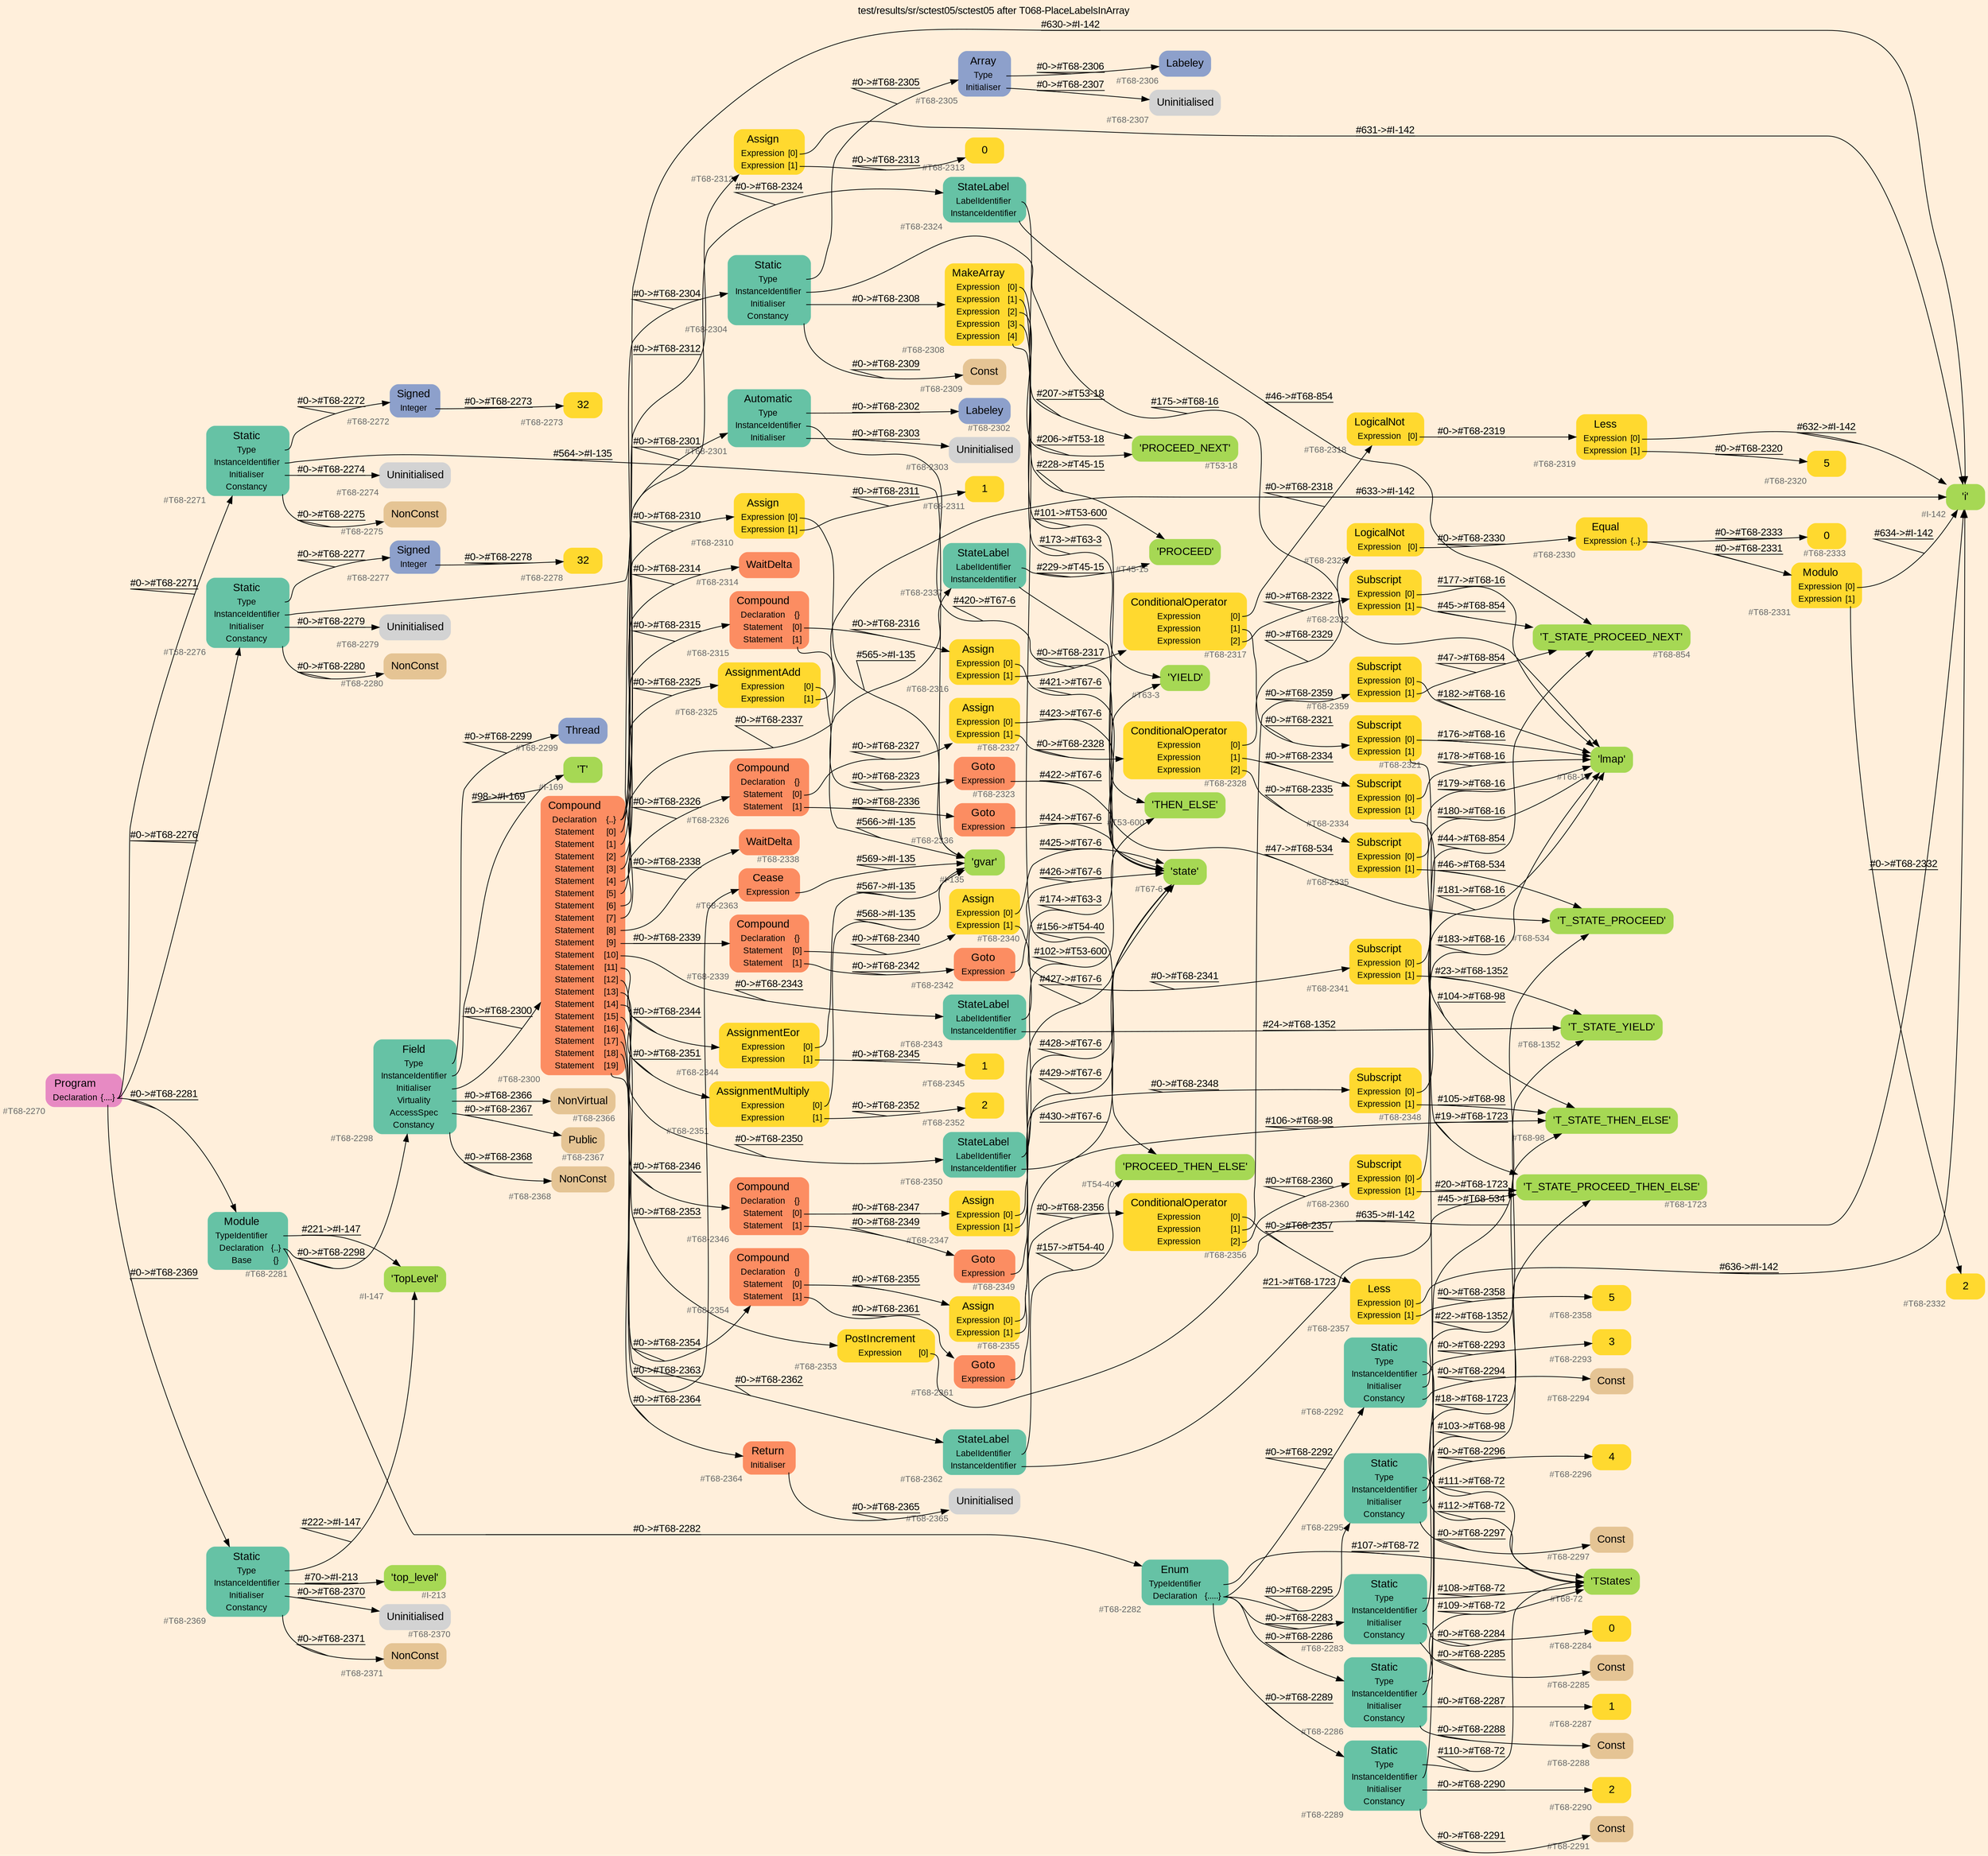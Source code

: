 digraph "test/results/sr/sctest05/sctest05 after T068-PlaceLabelsInArray" {
label = "test/results/sr/sctest05/sctest05 after T068-PlaceLabelsInArray"
labelloc = t
graph [
    rankdir = "LR"
    ranksep = 0.3
    bgcolor = antiquewhite1
    color = black
    fontcolor = black
    fontname = "Arial"
];
node [
    fontname = "Arial"
];
edge [
    fontname = "Arial"
];

// -------------------- node figure --------------------
// -------- block #T68-2270 ----------
"#T68-2270" [
    fillcolor = "/set28/4"
    xlabel = "#T68-2270"
    fontsize = "12"
    fontcolor = grey40
    shape = "plaintext"
    label = <<TABLE BORDER="0" CELLBORDER="0" CELLSPACING="0">
     <TR><TD><FONT COLOR="black" POINT-SIZE="15">Program</FONT></TD></TR>
     <TR><TD><FONT COLOR="black" POINT-SIZE="12">Declaration</FONT></TD><TD PORT="port0"><FONT COLOR="black" POINT-SIZE="12">{....}</FONT></TD></TR>
    </TABLE>>
    style = "rounded,filled"
];

// -------- block #T68-2271 ----------
"#T68-2271" [
    fillcolor = "/set28/1"
    xlabel = "#T68-2271"
    fontsize = "12"
    fontcolor = grey40
    shape = "plaintext"
    label = <<TABLE BORDER="0" CELLBORDER="0" CELLSPACING="0">
     <TR><TD><FONT COLOR="black" POINT-SIZE="15">Static</FONT></TD></TR>
     <TR><TD><FONT COLOR="black" POINT-SIZE="12">Type</FONT></TD><TD PORT="port0"></TD></TR>
     <TR><TD><FONT COLOR="black" POINT-SIZE="12">InstanceIdentifier</FONT></TD><TD PORT="port1"></TD></TR>
     <TR><TD><FONT COLOR="black" POINT-SIZE="12">Initialiser</FONT></TD><TD PORT="port2"></TD></TR>
     <TR><TD><FONT COLOR="black" POINT-SIZE="12">Constancy</FONT></TD><TD PORT="port3"></TD></TR>
    </TABLE>>
    style = "rounded,filled"
];

// -------- block #T68-2272 ----------
"#T68-2272" [
    fillcolor = "/set28/3"
    xlabel = "#T68-2272"
    fontsize = "12"
    fontcolor = grey40
    shape = "plaintext"
    label = <<TABLE BORDER="0" CELLBORDER="0" CELLSPACING="0">
     <TR><TD><FONT COLOR="black" POINT-SIZE="15">Signed</FONT></TD></TR>
     <TR><TD><FONT COLOR="black" POINT-SIZE="12">Integer</FONT></TD><TD PORT="port0"></TD></TR>
    </TABLE>>
    style = "rounded,filled"
];

// -------- block #T68-2273 ----------
"#T68-2273" [
    fillcolor = "/set28/6"
    xlabel = "#T68-2273"
    fontsize = "12"
    fontcolor = grey40
    shape = "plaintext"
    label = <<TABLE BORDER="0" CELLBORDER="0" CELLSPACING="0">
     <TR><TD><FONT COLOR="black" POINT-SIZE="15">32</FONT></TD></TR>
    </TABLE>>
    style = "rounded,filled"
];

// -------- block #I-135 ----------
"#I-135" [
    fillcolor = "/set28/5"
    xlabel = "#I-135"
    fontsize = "12"
    fontcolor = grey40
    shape = "plaintext"
    label = <<TABLE BORDER="0" CELLBORDER="0" CELLSPACING="0">
     <TR><TD><FONT COLOR="black" POINT-SIZE="15">'gvar'</FONT></TD></TR>
    </TABLE>>
    style = "rounded,filled"
];

// -------- block #T68-2274 ----------
"#T68-2274" [
    xlabel = "#T68-2274"
    fontsize = "12"
    fontcolor = grey40
    shape = "plaintext"
    label = <<TABLE BORDER="0" CELLBORDER="0" CELLSPACING="0">
     <TR><TD><FONT COLOR="black" POINT-SIZE="15">Uninitialised</FONT></TD></TR>
    </TABLE>>
    style = "rounded,filled"
];

// -------- block #T68-2275 ----------
"#T68-2275" [
    fillcolor = "/set28/7"
    xlabel = "#T68-2275"
    fontsize = "12"
    fontcolor = grey40
    shape = "plaintext"
    label = <<TABLE BORDER="0" CELLBORDER="0" CELLSPACING="0">
     <TR><TD><FONT COLOR="black" POINT-SIZE="15">NonConst</FONT></TD></TR>
    </TABLE>>
    style = "rounded,filled"
];

// -------- block #T68-2276 ----------
"#T68-2276" [
    fillcolor = "/set28/1"
    xlabel = "#T68-2276"
    fontsize = "12"
    fontcolor = grey40
    shape = "plaintext"
    label = <<TABLE BORDER="0" CELLBORDER="0" CELLSPACING="0">
     <TR><TD><FONT COLOR="black" POINT-SIZE="15">Static</FONT></TD></TR>
     <TR><TD><FONT COLOR="black" POINT-SIZE="12">Type</FONT></TD><TD PORT="port0"></TD></TR>
     <TR><TD><FONT COLOR="black" POINT-SIZE="12">InstanceIdentifier</FONT></TD><TD PORT="port1"></TD></TR>
     <TR><TD><FONT COLOR="black" POINT-SIZE="12">Initialiser</FONT></TD><TD PORT="port2"></TD></TR>
     <TR><TD><FONT COLOR="black" POINT-SIZE="12">Constancy</FONT></TD><TD PORT="port3"></TD></TR>
    </TABLE>>
    style = "rounded,filled"
];

// -------- block #T68-2277 ----------
"#T68-2277" [
    fillcolor = "/set28/3"
    xlabel = "#T68-2277"
    fontsize = "12"
    fontcolor = grey40
    shape = "plaintext"
    label = <<TABLE BORDER="0" CELLBORDER="0" CELLSPACING="0">
     <TR><TD><FONT COLOR="black" POINT-SIZE="15">Signed</FONT></TD></TR>
     <TR><TD><FONT COLOR="black" POINT-SIZE="12">Integer</FONT></TD><TD PORT="port0"></TD></TR>
    </TABLE>>
    style = "rounded,filled"
];

// -------- block #T68-2278 ----------
"#T68-2278" [
    fillcolor = "/set28/6"
    xlabel = "#T68-2278"
    fontsize = "12"
    fontcolor = grey40
    shape = "plaintext"
    label = <<TABLE BORDER="0" CELLBORDER="0" CELLSPACING="0">
     <TR><TD><FONT COLOR="black" POINT-SIZE="15">32</FONT></TD></TR>
    </TABLE>>
    style = "rounded,filled"
];

// -------- block #I-142 ----------
"#I-142" [
    fillcolor = "/set28/5"
    xlabel = "#I-142"
    fontsize = "12"
    fontcolor = grey40
    shape = "plaintext"
    label = <<TABLE BORDER="0" CELLBORDER="0" CELLSPACING="0">
     <TR><TD><FONT COLOR="black" POINT-SIZE="15">'i'</FONT></TD></TR>
    </TABLE>>
    style = "rounded,filled"
];

// -------- block #T68-2279 ----------
"#T68-2279" [
    xlabel = "#T68-2279"
    fontsize = "12"
    fontcolor = grey40
    shape = "plaintext"
    label = <<TABLE BORDER="0" CELLBORDER="0" CELLSPACING="0">
     <TR><TD><FONT COLOR="black" POINT-SIZE="15">Uninitialised</FONT></TD></TR>
    </TABLE>>
    style = "rounded,filled"
];

// -------- block #T68-2280 ----------
"#T68-2280" [
    fillcolor = "/set28/7"
    xlabel = "#T68-2280"
    fontsize = "12"
    fontcolor = grey40
    shape = "plaintext"
    label = <<TABLE BORDER="0" CELLBORDER="0" CELLSPACING="0">
     <TR><TD><FONT COLOR="black" POINT-SIZE="15">NonConst</FONT></TD></TR>
    </TABLE>>
    style = "rounded,filled"
];

// -------- block #T68-2281 ----------
"#T68-2281" [
    fillcolor = "/set28/1"
    xlabel = "#T68-2281"
    fontsize = "12"
    fontcolor = grey40
    shape = "plaintext"
    label = <<TABLE BORDER="0" CELLBORDER="0" CELLSPACING="0">
     <TR><TD><FONT COLOR="black" POINT-SIZE="15">Module</FONT></TD></TR>
     <TR><TD><FONT COLOR="black" POINT-SIZE="12">TypeIdentifier</FONT></TD><TD PORT="port0"></TD></TR>
     <TR><TD><FONT COLOR="black" POINT-SIZE="12">Declaration</FONT></TD><TD PORT="port1"><FONT COLOR="black" POINT-SIZE="12">{..}</FONT></TD></TR>
     <TR><TD><FONT COLOR="black" POINT-SIZE="12">Base</FONT></TD><TD PORT="port2"><FONT COLOR="black" POINT-SIZE="12">{}</FONT></TD></TR>
    </TABLE>>
    style = "rounded,filled"
];

// -------- block #I-147 ----------
"#I-147" [
    fillcolor = "/set28/5"
    xlabel = "#I-147"
    fontsize = "12"
    fontcolor = grey40
    shape = "plaintext"
    label = <<TABLE BORDER="0" CELLBORDER="0" CELLSPACING="0">
     <TR><TD><FONT COLOR="black" POINT-SIZE="15">'TopLevel'</FONT></TD></TR>
    </TABLE>>
    style = "rounded,filled"
];

// -------- block #T68-2282 ----------
"#T68-2282" [
    fillcolor = "/set28/1"
    xlabel = "#T68-2282"
    fontsize = "12"
    fontcolor = grey40
    shape = "plaintext"
    label = <<TABLE BORDER="0" CELLBORDER="0" CELLSPACING="0">
     <TR><TD><FONT COLOR="black" POINT-SIZE="15">Enum</FONT></TD></TR>
     <TR><TD><FONT COLOR="black" POINT-SIZE="12">TypeIdentifier</FONT></TD><TD PORT="port0"></TD></TR>
     <TR><TD><FONT COLOR="black" POINT-SIZE="12">Declaration</FONT></TD><TD PORT="port1"><FONT COLOR="black" POINT-SIZE="12">{.....}</FONT></TD></TR>
    </TABLE>>
    style = "rounded,filled"
];

// -------- block #T68-72 ----------
"#T68-72" [
    fillcolor = "/set28/5"
    xlabel = "#T68-72"
    fontsize = "12"
    fontcolor = grey40
    shape = "plaintext"
    label = <<TABLE BORDER="0" CELLBORDER="0" CELLSPACING="0">
     <TR><TD><FONT COLOR="black" POINT-SIZE="15">'TStates'</FONT></TD></TR>
    </TABLE>>
    style = "rounded,filled"
];

// -------- block #T68-2283 ----------
"#T68-2283" [
    fillcolor = "/set28/1"
    xlabel = "#T68-2283"
    fontsize = "12"
    fontcolor = grey40
    shape = "plaintext"
    label = <<TABLE BORDER="0" CELLBORDER="0" CELLSPACING="0">
     <TR><TD><FONT COLOR="black" POINT-SIZE="15">Static</FONT></TD></TR>
     <TR><TD><FONT COLOR="black" POINT-SIZE="12">Type</FONT></TD><TD PORT="port0"></TD></TR>
     <TR><TD><FONT COLOR="black" POINT-SIZE="12">InstanceIdentifier</FONT></TD><TD PORT="port1"></TD></TR>
     <TR><TD><FONT COLOR="black" POINT-SIZE="12">Initialiser</FONT></TD><TD PORT="port2"></TD></TR>
     <TR><TD><FONT COLOR="black" POINT-SIZE="12">Constancy</FONT></TD><TD PORT="port3"></TD></TR>
    </TABLE>>
    style = "rounded,filled"
];

// -------- block #T68-98 ----------
"#T68-98" [
    fillcolor = "/set28/5"
    xlabel = "#T68-98"
    fontsize = "12"
    fontcolor = grey40
    shape = "plaintext"
    label = <<TABLE BORDER="0" CELLBORDER="0" CELLSPACING="0">
     <TR><TD><FONT COLOR="black" POINT-SIZE="15">'T_STATE_THEN_ELSE'</FONT></TD></TR>
    </TABLE>>
    style = "rounded,filled"
];

// -------- block #T68-2284 ----------
"#T68-2284" [
    fillcolor = "/set28/6"
    xlabel = "#T68-2284"
    fontsize = "12"
    fontcolor = grey40
    shape = "plaintext"
    label = <<TABLE BORDER="0" CELLBORDER="0" CELLSPACING="0">
     <TR><TD><FONT COLOR="black" POINT-SIZE="15">0</FONT></TD></TR>
    </TABLE>>
    style = "rounded,filled"
];

// -------- block #T68-2285 ----------
"#T68-2285" [
    fillcolor = "/set28/7"
    xlabel = "#T68-2285"
    fontsize = "12"
    fontcolor = grey40
    shape = "plaintext"
    label = <<TABLE BORDER="0" CELLBORDER="0" CELLSPACING="0">
     <TR><TD><FONT COLOR="black" POINT-SIZE="15">Const</FONT></TD></TR>
    </TABLE>>
    style = "rounded,filled"
];

// -------- block #T68-2286 ----------
"#T68-2286" [
    fillcolor = "/set28/1"
    xlabel = "#T68-2286"
    fontsize = "12"
    fontcolor = grey40
    shape = "plaintext"
    label = <<TABLE BORDER="0" CELLBORDER="0" CELLSPACING="0">
     <TR><TD><FONT COLOR="black" POINT-SIZE="15">Static</FONT></TD></TR>
     <TR><TD><FONT COLOR="black" POINT-SIZE="12">Type</FONT></TD><TD PORT="port0"></TD></TR>
     <TR><TD><FONT COLOR="black" POINT-SIZE="12">InstanceIdentifier</FONT></TD><TD PORT="port1"></TD></TR>
     <TR><TD><FONT COLOR="black" POINT-SIZE="12">Initialiser</FONT></TD><TD PORT="port2"></TD></TR>
     <TR><TD><FONT COLOR="black" POINT-SIZE="12">Constancy</FONT></TD><TD PORT="port3"></TD></TR>
    </TABLE>>
    style = "rounded,filled"
];

// -------- block #T68-534 ----------
"#T68-534" [
    fillcolor = "/set28/5"
    xlabel = "#T68-534"
    fontsize = "12"
    fontcolor = grey40
    shape = "plaintext"
    label = <<TABLE BORDER="0" CELLBORDER="0" CELLSPACING="0">
     <TR><TD><FONT COLOR="black" POINT-SIZE="15">'T_STATE_PROCEED'</FONT></TD></TR>
    </TABLE>>
    style = "rounded,filled"
];

// -------- block #T68-2287 ----------
"#T68-2287" [
    fillcolor = "/set28/6"
    xlabel = "#T68-2287"
    fontsize = "12"
    fontcolor = grey40
    shape = "plaintext"
    label = <<TABLE BORDER="0" CELLBORDER="0" CELLSPACING="0">
     <TR><TD><FONT COLOR="black" POINT-SIZE="15">1</FONT></TD></TR>
    </TABLE>>
    style = "rounded,filled"
];

// -------- block #T68-2288 ----------
"#T68-2288" [
    fillcolor = "/set28/7"
    xlabel = "#T68-2288"
    fontsize = "12"
    fontcolor = grey40
    shape = "plaintext"
    label = <<TABLE BORDER="0" CELLBORDER="0" CELLSPACING="0">
     <TR><TD><FONT COLOR="black" POINT-SIZE="15">Const</FONT></TD></TR>
    </TABLE>>
    style = "rounded,filled"
];

// -------- block #T68-2289 ----------
"#T68-2289" [
    fillcolor = "/set28/1"
    xlabel = "#T68-2289"
    fontsize = "12"
    fontcolor = grey40
    shape = "plaintext"
    label = <<TABLE BORDER="0" CELLBORDER="0" CELLSPACING="0">
     <TR><TD><FONT COLOR="black" POINT-SIZE="15">Static</FONT></TD></TR>
     <TR><TD><FONT COLOR="black" POINT-SIZE="12">Type</FONT></TD><TD PORT="port0"></TD></TR>
     <TR><TD><FONT COLOR="black" POINT-SIZE="12">InstanceIdentifier</FONT></TD><TD PORT="port1"></TD></TR>
     <TR><TD><FONT COLOR="black" POINT-SIZE="12">Initialiser</FONT></TD><TD PORT="port2"></TD></TR>
     <TR><TD><FONT COLOR="black" POINT-SIZE="12">Constancy</FONT></TD><TD PORT="port3"></TD></TR>
    </TABLE>>
    style = "rounded,filled"
];

// -------- block #T68-854 ----------
"#T68-854" [
    fillcolor = "/set28/5"
    xlabel = "#T68-854"
    fontsize = "12"
    fontcolor = grey40
    shape = "plaintext"
    label = <<TABLE BORDER="0" CELLBORDER="0" CELLSPACING="0">
     <TR><TD><FONT COLOR="black" POINT-SIZE="15">'T_STATE_PROCEED_NEXT'</FONT></TD></TR>
    </TABLE>>
    style = "rounded,filled"
];

// -------- block #T68-2290 ----------
"#T68-2290" [
    fillcolor = "/set28/6"
    xlabel = "#T68-2290"
    fontsize = "12"
    fontcolor = grey40
    shape = "plaintext"
    label = <<TABLE BORDER="0" CELLBORDER="0" CELLSPACING="0">
     <TR><TD><FONT COLOR="black" POINT-SIZE="15">2</FONT></TD></TR>
    </TABLE>>
    style = "rounded,filled"
];

// -------- block #T68-2291 ----------
"#T68-2291" [
    fillcolor = "/set28/7"
    xlabel = "#T68-2291"
    fontsize = "12"
    fontcolor = grey40
    shape = "plaintext"
    label = <<TABLE BORDER="0" CELLBORDER="0" CELLSPACING="0">
     <TR><TD><FONT COLOR="black" POINT-SIZE="15">Const</FONT></TD></TR>
    </TABLE>>
    style = "rounded,filled"
];

// -------- block #T68-2292 ----------
"#T68-2292" [
    fillcolor = "/set28/1"
    xlabel = "#T68-2292"
    fontsize = "12"
    fontcolor = grey40
    shape = "plaintext"
    label = <<TABLE BORDER="0" CELLBORDER="0" CELLSPACING="0">
     <TR><TD><FONT COLOR="black" POINT-SIZE="15">Static</FONT></TD></TR>
     <TR><TD><FONT COLOR="black" POINT-SIZE="12">Type</FONT></TD><TD PORT="port0"></TD></TR>
     <TR><TD><FONT COLOR="black" POINT-SIZE="12">InstanceIdentifier</FONT></TD><TD PORT="port1"></TD></TR>
     <TR><TD><FONT COLOR="black" POINT-SIZE="12">Initialiser</FONT></TD><TD PORT="port2"></TD></TR>
     <TR><TD><FONT COLOR="black" POINT-SIZE="12">Constancy</FONT></TD><TD PORT="port3"></TD></TR>
    </TABLE>>
    style = "rounded,filled"
];

// -------- block #T68-1352 ----------
"#T68-1352" [
    fillcolor = "/set28/5"
    xlabel = "#T68-1352"
    fontsize = "12"
    fontcolor = grey40
    shape = "plaintext"
    label = <<TABLE BORDER="0" CELLBORDER="0" CELLSPACING="0">
     <TR><TD><FONT COLOR="black" POINT-SIZE="15">'T_STATE_YIELD'</FONT></TD></TR>
    </TABLE>>
    style = "rounded,filled"
];

// -------- block #T68-2293 ----------
"#T68-2293" [
    fillcolor = "/set28/6"
    xlabel = "#T68-2293"
    fontsize = "12"
    fontcolor = grey40
    shape = "plaintext"
    label = <<TABLE BORDER="0" CELLBORDER="0" CELLSPACING="0">
     <TR><TD><FONT COLOR="black" POINT-SIZE="15">3</FONT></TD></TR>
    </TABLE>>
    style = "rounded,filled"
];

// -------- block #T68-2294 ----------
"#T68-2294" [
    fillcolor = "/set28/7"
    xlabel = "#T68-2294"
    fontsize = "12"
    fontcolor = grey40
    shape = "plaintext"
    label = <<TABLE BORDER="0" CELLBORDER="0" CELLSPACING="0">
     <TR><TD><FONT COLOR="black" POINT-SIZE="15">Const</FONT></TD></TR>
    </TABLE>>
    style = "rounded,filled"
];

// -------- block #T68-2295 ----------
"#T68-2295" [
    fillcolor = "/set28/1"
    xlabel = "#T68-2295"
    fontsize = "12"
    fontcolor = grey40
    shape = "plaintext"
    label = <<TABLE BORDER="0" CELLBORDER="0" CELLSPACING="0">
     <TR><TD><FONT COLOR="black" POINT-SIZE="15">Static</FONT></TD></TR>
     <TR><TD><FONT COLOR="black" POINT-SIZE="12">Type</FONT></TD><TD PORT="port0"></TD></TR>
     <TR><TD><FONT COLOR="black" POINT-SIZE="12">InstanceIdentifier</FONT></TD><TD PORT="port1"></TD></TR>
     <TR><TD><FONT COLOR="black" POINT-SIZE="12">Initialiser</FONT></TD><TD PORT="port2"></TD></TR>
     <TR><TD><FONT COLOR="black" POINT-SIZE="12">Constancy</FONT></TD><TD PORT="port3"></TD></TR>
    </TABLE>>
    style = "rounded,filled"
];

// -------- block #T68-1723 ----------
"#T68-1723" [
    fillcolor = "/set28/5"
    xlabel = "#T68-1723"
    fontsize = "12"
    fontcolor = grey40
    shape = "plaintext"
    label = <<TABLE BORDER="0" CELLBORDER="0" CELLSPACING="0">
     <TR><TD><FONT COLOR="black" POINT-SIZE="15">'T_STATE_PROCEED_THEN_ELSE'</FONT></TD></TR>
    </TABLE>>
    style = "rounded,filled"
];

// -------- block #T68-2296 ----------
"#T68-2296" [
    fillcolor = "/set28/6"
    xlabel = "#T68-2296"
    fontsize = "12"
    fontcolor = grey40
    shape = "plaintext"
    label = <<TABLE BORDER="0" CELLBORDER="0" CELLSPACING="0">
     <TR><TD><FONT COLOR="black" POINT-SIZE="15">4</FONT></TD></TR>
    </TABLE>>
    style = "rounded,filled"
];

// -------- block #T68-2297 ----------
"#T68-2297" [
    fillcolor = "/set28/7"
    xlabel = "#T68-2297"
    fontsize = "12"
    fontcolor = grey40
    shape = "plaintext"
    label = <<TABLE BORDER="0" CELLBORDER="0" CELLSPACING="0">
     <TR><TD><FONT COLOR="black" POINT-SIZE="15">Const</FONT></TD></TR>
    </TABLE>>
    style = "rounded,filled"
];

// -------- block #T68-2298 ----------
"#T68-2298" [
    fillcolor = "/set28/1"
    xlabel = "#T68-2298"
    fontsize = "12"
    fontcolor = grey40
    shape = "plaintext"
    label = <<TABLE BORDER="0" CELLBORDER="0" CELLSPACING="0">
     <TR><TD><FONT COLOR="black" POINT-SIZE="15">Field</FONT></TD></TR>
     <TR><TD><FONT COLOR="black" POINT-SIZE="12">Type</FONT></TD><TD PORT="port0"></TD></TR>
     <TR><TD><FONT COLOR="black" POINT-SIZE="12">InstanceIdentifier</FONT></TD><TD PORT="port1"></TD></TR>
     <TR><TD><FONT COLOR="black" POINT-SIZE="12">Initialiser</FONT></TD><TD PORT="port2"></TD></TR>
     <TR><TD><FONT COLOR="black" POINT-SIZE="12">Virtuality</FONT></TD><TD PORT="port3"></TD></TR>
     <TR><TD><FONT COLOR="black" POINT-SIZE="12">AccessSpec</FONT></TD><TD PORT="port4"></TD></TR>
     <TR><TD><FONT COLOR="black" POINT-SIZE="12">Constancy</FONT></TD><TD PORT="port5"></TD></TR>
    </TABLE>>
    style = "rounded,filled"
];

// -------- block #T68-2299 ----------
"#T68-2299" [
    fillcolor = "/set28/3"
    xlabel = "#T68-2299"
    fontsize = "12"
    fontcolor = grey40
    shape = "plaintext"
    label = <<TABLE BORDER="0" CELLBORDER="0" CELLSPACING="0">
     <TR><TD><FONT COLOR="black" POINT-SIZE="15">Thread</FONT></TD></TR>
    </TABLE>>
    style = "rounded,filled"
];

// -------- block #I-169 ----------
"#I-169" [
    fillcolor = "/set28/5"
    xlabel = "#I-169"
    fontsize = "12"
    fontcolor = grey40
    shape = "plaintext"
    label = <<TABLE BORDER="0" CELLBORDER="0" CELLSPACING="0">
     <TR><TD><FONT COLOR="black" POINT-SIZE="15">'T'</FONT></TD></TR>
    </TABLE>>
    style = "rounded,filled"
];

// -------- block #T68-2300 ----------
"#T68-2300" [
    fillcolor = "/set28/2"
    xlabel = "#T68-2300"
    fontsize = "12"
    fontcolor = grey40
    shape = "plaintext"
    label = <<TABLE BORDER="0" CELLBORDER="0" CELLSPACING="0">
     <TR><TD><FONT COLOR="black" POINT-SIZE="15">Compound</FONT></TD></TR>
     <TR><TD><FONT COLOR="black" POINT-SIZE="12">Declaration</FONT></TD><TD PORT="port0"><FONT COLOR="black" POINT-SIZE="12">{..}</FONT></TD></TR>
     <TR><TD><FONT COLOR="black" POINT-SIZE="12">Statement</FONT></TD><TD PORT="port1"><FONT COLOR="black" POINT-SIZE="12">[0]</FONT></TD></TR>
     <TR><TD><FONT COLOR="black" POINT-SIZE="12">Statement</FONT></TD><TD PORT="port2"><FONT COLOR="black" POINT-SIZE="12">[1]</FONT></TD></TR>
     <TR><TD><FONT COLOR="black" POINT-SIZE="12">Statement</FONT></TD><TD PORT="port3"><FONT COLOR="black" POINT-SIZE="12">[2]</FONT></TD></TR>
     <TR><TD><FONT COLOR="black" POINT-SIZE="12">Statement</FONT></TD><TD PORT="port4"><FONT COLOR="black" POINT-SIZE="12">[3]</FONT></TD></TR>
     <TR><TD><FONT COLOR="black" POINT-SIZE="12">Statement</FONT></TD><TD PORT="port5"><FONT COLOR="black" POINT-SIZE="12">[4]</FONT></TD></TR>
     <TR><TD><FONT COLOR="black" POINT-SIZE="12">Statement</FONT></TD><TD PORT="port6"><FONT COLOR="black" POINT-SIZE="12">[5]</FONT></TD></TR>
     <TR><TD><FONT COLOR="black" POINT-SIZE="12">Statement</FONT></TD><TD PORT="port7"><FONT COLOR="black" POINT-SIZE="12">[6]</FONT></TD></TR>
     <TR><TD><FONT COLOR="black" POINT-SIZE="12">Statement</FONT></TD><TD PORT="port8"><FONT COLOR="black" POINT-SIZE="12">[7]</FONT></TD></TR>
     <TR><TD><FONT COLOR="black" POINT-SIZE="12">Statement</FONT></TD><TD PORT="port9"><FONT COLOR="black" POINT-SIZE="12">[8]</FONT></TD></TR>
     <TR><TD><FONT COLOR="black" POINT-SIZE="12">Statement</FONT></TD><TD PORT="port10"><FONT COLOR="black" POINT-SIZE="12">[9]</FONT></TD></TR>
     <TR><TD><FONT COLOR="black" POINT-SIZE="12">Statement</FONT></TD><TD PORT="port11"><FONT COLOR="black" POINT-SIZE="12">[10]</FONT></TD></TR>
     <TR><TD><FONT COLOR="black" POINT-SIZE="12">Statement</FONT></TD><TD PORT="port12"><FONT COLOR="black" POINT-SIZE="12">[11]</FONT></TD></TR>
     <TR><TD><FONT COLOR="black" POINT-SIZE="12">Statement</FONT></TD><TD PORT="port13"><FONT COLOR="black" POINT-SIZE="12">[12]</FONT></TD></TR>
     <TR><TD><FONT COLOR="black" POINT-SIZE="12">Statement</FONT></TD><TD PORT="port14"><FONT COLOR="black" POINT-SIZE="12">[13]</FONT></TD></TR>
     <TR><TD><FONT COLOR="black" POINT-SIZE="12">Statement</FONT></TD><TD PORT="port15"><FONT COLOR="black" POINT-SIZE="12">[14]</FONT></TD></TR>
     <TR><TD><FONT COLOR="black" POINT-SIZE="12">Statement</FONT></TD><TD PORT="port16"><FONT COLOR="black" POINT-SIZE="12">[15]</FONT></TD></TR>
     <TR><TD><FONT COLOR="black" POINT-SIZE="12">Statement</FONT></TD><TD PORT="port17"><FONT COLOR="black" POINT-SIZE="12">[16]</FONT></TD></TR>
     <TR><TD><FONT COLOR="black" POINT-SIZE="12">Statement</FONT></TD><TD PORT="port18"><FONT COLOR="black" POINT-SIZE="12">[17]</FONT></TD></TR>
     <TR><TD><FONT COLOR="black" POINT-SIZE="12">Statement</FONT></TD><TD PORT="port19"><FONT COLOR="black" POINT-SIZE="12">[18]</FONT></TD></TR>
     <TR><TD><FONT COLOR="black" POINT-SIZE="12">Statement</FONT></TD><TD PORT="port20"><FONT COLOR="black" POINT-SIZE="12">[19]</FONT></TD></TR>
    </TABLE>>
    style = "rounded,filled"
];

// -------- block #T68-2301 ----------
"#T68-2301" [
    fillcolor = "/set28/1"
    xlabel = "#T68-2301"
    fontsize = "12"
    fontcolor = grey40
    shape = "plaintext"
    label = <<TABLE BORDER="0" CELLBORDER="0" CELLSPACING="0">
     <TR><TD><FONT COLOR="black" POINT-SIZE="15">Automatic</FONT></TD></TR>
     <TR><TD><FONT COLOR="black" POINT-SIZE="12">Type</FONT></TD><TD PORT="port0"></TD></TR>
     <TR><TD><FONT COLOR="black" POINT-SIZE="12">InstanceIdentifier</FONT></TD><TD PORT="port1"></TD></TR>
     <TR><TD><FONT COLOR="black" POINT-SIZE="12">Initialiser</FONT></TD><TD PORT="port2"></TD></TR>
    </TABLE>>
    style = "rounded,filled"
];

// -------- block #T68-2302 ----------
"#T68-2302" [
    fillcolor = "/set28/3"
    xlabel = "#T68-2302"
    fontsize = "12"
    fontcolor = grey40
    shape = "plaintext"
    label = <<TABLE BORDER="0" CELLBORDER="0" CELLSPACING="0">
     <TR><TD><FONT COLOR="black" POINT-SIZE="15">Labeley</FONT></TD></TR>
    </TABLE>>
    style = "rounded,filled"
];

// -------- block #T67-6 ----------
"#T67-6" [
    fillcolor = "/set28/5"
    xlabel = "#T67-6"
    fontsize = "12"
    fontcolor = grey40
    shape = "plaintext"
    label = <<TABLE BORDER="0" CELLBORDER="0" CELLSPACING="0">
     <TR><TD><FONT COLOR="black" POINT-SIZE="15">'state'</FONT></TD></TR>
    </TABLE>>
    style = "rounded,filled"
];

// -------- block #T68-2303 ----------
"#T68-2303" [
    xlabel = "#T68-2303"
    fontsize = "12"
    fontcolor = grey40
    shape = "plaintext"
    label = <<TABLE BORDER="0" CELLBORDER="0" CELLSPACING="0">
     <TR><TD><FONT COLOR="black" POINT-SIZE="15">Uninitialised</FONT></TD></TR>
    </TABLE>>
    style = "rounded,filled"
];

// -------- block #T68-2304 ----------
"#T68-2304" [
    fillcolor = "/set28/1"
    xlabel = "#T68-2304"
    fontsize = "12"
    fontcolor = grey40
    shape = "plaintext"
    label = <<TABLE BORDER="0" CELLBORDER="0" CELLSPACING="0">
     <TR><TD><FONT COLOR="black" POINT-SIZE="15">Static</FONT></TD></TR>
     <TR><TD><FONT COLOR="black" POINT-SIZE="12">Type</FONT></TD><TD PORT="port0"></TD></TR>
     <TR><TD><FONT COLOR="black" POINT-SIZE="12">InstanceIdentifier</FONT></TD><TD PORT="port1"></TD></TR>
     <TR><TD><FONT COLOR="black" POINT-SIZE="12">Initialiser</FONT></TD><TD PORT="port2"></TD></TR>
     <TR><TD><FONT COLOR="black" POINT-SIZE="12">Constancy</FONT></TD><TD PORT="port3"></TD></TR>
    </TABLE>>
    style = "rounded,filled"
];

// -------- block #T68-2305 ----------
"#T68-2305" [
    fillcolor = "/set28/3"
    xlabel = "#T68-2305"
    fontsize = "12"
    fontcolor = grey40
    shape = "plaintext"
    label = <<TABLE BORDER="0" CELLBORDER="0" CELLSPACING="0">
     <TR><TD><FONT COLOR="black" POINT-SIZE="15">Array</FONT></TD></TR>
     <TR><TD><FONT COLOR="black" POINT-SIZE="12">Type</FONT></TD><TD PORT="port0"></TD></TR>
     <TR><TD><FONT COLOR="black" POINT-SIZE="12">Initialiser</FONT></TD><TD PORT="port1"></TD></TR>
    </TABLE>>
    style = "rounded,filled"
];

// -------- block #T68-2306 ----------
"#T68-2306" [
    fillcolor = "/set28/3"
    xlabel = "#T68-2306"
    fontsize = "12"
    fontcolor = grey40
    shape = "plaintext"
    label = <<TABLE BORDER="0" CELLBORDER="0" CELLSPACING="0">
     <TR><TD><FONT COLOR="black" POINT-SIZE="15">Labeley</FONT></TD></TR>
    </TABLE>>
    style = "rounded,filled"
];

// -------- block #T68-2307 ----------
"#T68-2307" [
    xlabel = "#T68-2307"
    fontsize = "12"
    fontcolor = grey40
    shape = "plaintext"
    label = <<TABLE BORDER="0" CELLBORDER="0" CELLSPACING="0">
     <TR><TD><FONT COLOR="black" POINT-SIZE="15">Uninitialised</FONT></TD></TR>
    </TABLE>>
    style = "rounded,filled"
];

// -------- block #T68-16 ----------
"#T68-16" [
    fillcolor = "/set28/5"
    xlabel = "#T68-16"
    fontsize = "12"
    fontcolor = grey40
    shape = "plaintext"
    label = <<TABLE BORDER="0" CELLBORDER="0" CELLSPACING="0">
     <TR><TD><FONT COLOR="black" POINT-SIZE="15">'lmap'</FONT></TD></TR>
    </TABLE>>
    style = "rounded,filled"
];

// -------- block #T68-2308 ----------
"#T68-2308" [
    fillcolor = "/set28/6"
    xlabel = "#T68-2308"
    fontsize = "12"
    fontcolor = grey40
    shape = "plaintext"
    label = <<TABLE BORDER="0" CELLBORDER="0" CELLSPACING="0">
     <TR><TD><FONT COLOR="black" POINT-SIZE="15">MakeArray</FONT></TD></TR>
     <TR><TD><FONT COLOR="black" POINT-SIZE="12">Expression</FONT></TD><TD PORT="port0"><FONT COLOR="black" POINT-SIZE="12">[0]</FONT></TD></TR>
     <TR><TD><FONT COLOR="black" POINT-SIZE="12">Expression</FONT></TD><TD PORT="port1"><FONT COLOR="black" POINT-SIZE="12">[1]</FONT></TD></TR>
     <TR><TD><FONT COLOR="black" POINT-SIZE="12">Expression</FONT></TD><TD PORT="port2"><FONT COLOR="black" POINT-SIZE="12">[2]</FONT></TD></TR>
     <TR><TD><FONT COLOR="black" POINT-SIZE="12">Expression</FONT></TD><TD PORT="port3"><FONT COLOR="black" POINT-SIZE="12">[3]</FONT></TD></TR>
     <TR><TD><FONT COLOR="black" POINT-SIZE="12">Expression</FONT></TD><TD PORT="port4"><FONT COLOR="black" POINT-SIZE="12">[4]</FONT></TD></TR>
    </TABLE>>
    style = "rounded,filled"
];

// -------- block #T53-600 ----------
"#T53-600" [
    fillcolor = "/set28/5"
    xlabel = "#T53-600"
    fontsize = "12"
    fontcolor = grey40
    shape = "plaintext"
    label = <<TABLE BORDER="0" CELLBORDER="0" CELLSPACING="0">
     <TR><TD><FONT COLOR="black" POINT-SIZE="15">'THEN_ELSE'</FONT></TD></TR>
    </TABLE>>
    style = "rounded,filled"
];

// -------- block #T45-15 ----------
"#T45-15" [
    fillcolor = "/set28/5"
    xlabel = "#T45-15"
    fontsize = "12"
    fontcolor = grey40
    shape = "plaintext"
    label = <<TABLE BORDER="0" CELLBORDER="0" CELLSPACING="0">
     <TR><TD><FONT COLOR="black" POINT-SIZE="15">'PROCEED'</FONT></TD></TR>
    </TABLE>>
    style = "rounded,filled"
];

// -------- block #T53-18 ----------
"#T53-18" [
    fillcolor = "/set28/5"
    xlabel = "#T53-18"
    fontsize = "12"
    fontcolor = grey40
    shape = "plaintext"
    label = <<TABLE BORDER="0" CELLBORDER="0" CELLSPACING="0">
     <TR><TD><FONT COLOR="black" POINT-SIZE="15">'PROCEED_NEXT'</FONT></TD></TR>
    </TABLE>>
    style = "rounded,filled"
];

// -------- block #T63-3 ----------
"#T63-3" [
    fillcolor = "/set28/5"
    xlabel = "#T63-3"
    fontsize = "12"
    fontcolor = grey40
    shape = "plaintext"
    label = <<TABLE BORDER="0" CELLBORDER="0" CELLSPACING="0">
     <TR><TD><FONT COLOR="black" POINT-SIZE="15">'YIELD'</FONT></TD></TR>
    </TABLE>>
    style = "rounded,filled"
];

// -------- block #T54-40 ----------
"#T54-40" [
    fillcolor = "/set28/5"
    xlabel = "#T54-40"
    fontsize = "12"
    fontcolor = grey40
    shape = "plaintext"
    label = <<TABLE BORDER="0" CELLBORDER="0" CELLSPACING="0">
     <TR><TD><FONT COLOR="black" POINT-SIZE="15">'PROCEED_THEN_ELSE'</FONT></TD></TR>
    </TABLE>>
    style = "rounded,filled"
];

// -------- block #T68-2309 ----------
"#T68-2309" [
    fillcolor = "/set28/7"
    xlabel = "#T68-2309"
    fontsize = "12"
    fontcolor = grey40
    shape = "plaintext"
    label = <<TABLE BORDER="0" CELLBORDER="0" CELLSPACING="0">
     <TR><TD><FONT COLOR="black" POINT-SIZE="15">Const</FONT></TD></TR>
    </TABLE>>
    style = "rounded,filled"
];

// -------- block #T68-2310 ----------
"#T68-2310" [
    fillcolor = "/set28/6"
    xlabel = "#T68-2310"
    fontsize = "12"
    fontcolor = grey40
    shape = "plaintext"
    label = <<TABLE BORDER="0" CELLBORDER="0" CELLSPACING="0">
     <TR><TD><FONT COLOR="black" POINT-SIZE="15">Assign</FONT></TD></TR>
     <TR><TD><FONT COLOR="black" POINT-SIZE="12">Expression</FONT></TD><TD PORT="port0"><FONT COLOR="black" POINT-SIZE="12">[0]</FONT></TD></TR>
     <TR><TD><FONT COLOR="black" POINT-SIZE="12">Expression</FONT></TD><TD PORT="port1"><FONT COLOR="black" POINT-SIZE="12">[1]</FONT></TD></TR>
    </TABLE>>
    style = "rounded,filled"
];

// -------- block #T68-2311 ----------
"#T68-2311" [
    fillcolor = "/set28/6"
    xlabel = "#T68-2311"
    fontsize = "12"
    fontcolor = grey40
    shape = "plaintext"
    label = <<TABLE BORDER="0" CELLBORDER="0" CELLSPACING="0">
     <TR><TD><FONT COLOR="black" POINT-SIZE="15">1</FONT></TD></TR>
    </TABLE>>
    style = "rounded,filled"
];

// -------- block #T68-2312 ----------
"#T68-2312" [
    fillcolor = "/set28/6"
    xlabel = "#T68-2312"
    fontsize = "12"
    fontcolor = grey40
    shape = "plaintext"
    label = <<TABLE BORDER="0" CELLBORDER="0" CELLSPACING="0">
     <TR><TD><FONT COLOR="black" POINT-SIZE="15">Assign</FONT></TD></TR>
     <TR><TD><FONT COLOR="black" POINT-SIZE="12">Expression</FONT></TD><TD PORT="port0"><FONT COLOR="black" POINT-SIZE="12">[0]</FONT></TD></TR>
     <TR><TD><FONT COLOR="black" POINT-SIZE="12">Expression</FONT></TD><TD PORT="port1"><FONT COLOR="black" POINT-SIZE="12">[1]</FONT></TD></TR>
    </TABLE>>
    style = "rounded,filled"
];

// -------- block #T68-2313 ----------
"#T68-2313" [
    fillcolor = "/set28/6"
    xlabel = "#T68-2313"
    fontsize = "12"
    fontcolor = grey40
    shape = "plaintext"
    label = <<TABLE BORDER="0" CELLBORDER="0" CELLSPACING="0">
     <TR><TD><FONT COLOR="black" POINT-SIZE="15">0</FONT></TD></TR>
    </TABLE>>
    style = "rounded,filled"
];

// -------- block #T68-2314 ----------
"#T68-2314" [
    fillcolor = "/set28/2"
    xlabel = "#T68-2314"
    fontsize = "12"
    fontcolor = grey40
    shape = "plaintext"
    label = <<TABLE BORDER="0" CELLBORDER="0" CELLSPACING="0">
     <TR><TD><FONT COLOR="black" POINT-SIZE="15">WaitDelta</FONT></TD></TR>
    </TABLE>>
    style = "rounded,filled"
];

// -------- block #T68-2315 ----------
"#T68-2315" [
    fillcolor = "/set28/2"
    xlabel = "#T68-2315"
    fontsize = "12"
    fontcolor = grey40
    shape = "plaintext"
    label = <<TABLE BORDER="0" CELLBORDER="0" CELLSPACING="0">
     <TR><TD><FONT COLOR="black" POINT-SIZE="15">Compound</FONT></TD></TR>
     <TR><TD><FONT COLOR="black" POINT-SIZE="12">Declaration</FONT></TD><TD PORT="port0"><FONT COLOR="black" POINT-SIZE="12">{}</FONT></TD></TR>
     <TR><TD><FONT COLOR="black" POINT-SIZE="12">Statement</FONT></TD><TD PORT="port1"><FONT COLOR="black" POINT-SIZE="12">[0]</FONT></TD></TR>
     <TR><TD><FONT COLOR="black" POINT-SIZE="12">Statement</FONT></TD><TD PORT="port2"><FONT COLOR="black" POINT-SIZE="12">[1]</FONT></TD></TR>
    </TABLE>>
    style = "rounded,filled"
];

// -------- block #T68-2316 ----------
"#T68-2316" [
    fillcolor = "/set28/6"
    xlabel = "#T68-2316"
    fontsize = "12"
    fontcolor = grey40
    shape = "plaintext"
    label = <<TABLE BORDER="0" CELLBORDER="0" CELLSPACING="0">
     <TR><TD><FONT COLOR="black" POINT-SIZE="15">Assign</FONT></TD></TR>
     <TR><TD><FONT COLOR="black" POINT-SIZE="12">Expression</FONT></TD><TD PORT="port0"><FONT COLOR="black" POINT-SIZE="12">[0]</FONT></TD></TR>
     <TR><TD><FONT COLOR="black" POINT-SIZE="12">Expression</FONT></TD><TD PORT="port1"><FONT COLOR="black" POINT-SIZE="12">[1]</FONT></TD></TR>
    </TABLE>>
    style = "rounded,filled"
];

// -------- block #T68-2317 ----------
"#T68-2317" [
    fillcolor = "/set28/6"
    xlabel = "#T68-2317"
    fontsize = "12"
    fontcolor = grey40
    shape = "plaintext"
    label = <<TABLE BORDER="0" CELLBORDER="0" CELLSPACING="0">
     <TR><TD><FONT COLOR="black" POINT-SIZE="15">ConditionalOperator</FONT></TD></TR>
     <TR><TD><FONT COLOR="black" POINT-SIZE="12">Expression</FONT></TD><TD PORT="port0"><FONT COLOR="black" POINT-SIZE="12">[0]</FONT></TD></TR>
     <TR><TD><FONT COLOR="black" POINT-SIZE="12">Expression</FONT></TD><TD PORT="port1"><FONT COLOR="black" POINT-SIZE="12">[1]</FONT></TD></TR>
     <TR><TD><FONT COLOR="black" POINT-SIZE="12">Expression</FONT></TD><TD PORT="port2"><FONT COLOR="black" POINT-SIZE="12">[2]</FONT></TD></TR>
    </TABLE>>
    style = "rounded,filled"
];

// -------- block #T68-2318 ----------
"#T68-2318" [
    fillcolor = "/set28/6"
    xlabel = "#T68-2318"
    fontsize = "12"
    fontcolor = grey40
    shape = "plaintext"
    label = <<TABLE BORDER="0" CELLBORDER="0" CELLSPACING="0">
     <TR><TD><FONT COLOR="black" POINT-SIZE="15">LogicalNot</FONT></TD></TR>
     <TR><TD><FONT COLOR="black" POINT-SIZE="12">Expression</FONT></TD><TD PORT="port0"><FONT COLOR="black" POINT-SIZE="12">[0]</FONT></TD></TR>
    </TABLE>>
    style = "rounded,filled"
];

// -------- block #T68-2319 ----------
"#T68-2319" [
    fillcolor = "/set28/6"
    xlabel = "#T68-2319"
    fontsize = "12"
    fontcolor = grey40
    shape = "plaintext"
    label = <<TABLE BORDER="0" CELLBORDER="0" CELLSPACING="0">
     <TR><TD><FONT COLOR="black" POINT-SIZE="15">Less</FONT></TD></TR>
     <TR><TD><FONT COLOR="black" POINT-SIZE="12">Expression</FONT></TD><TD PORT="port0"><FONT COLOR="black" POINT-SIZE="12">[0]</FONT></TD></TR>
     <TR><TD><FONT COLOR="black" POINT-SIZE="12">Expression</FONT></TD><TD PORT="port1"><FONT COLOR="black" POINT-SIZE="12">[1]</FONT></TD></TR>
    </TABLE>>
    style = "rounded,filled"
];

// -------- block #T68-2320 ----------
"#T68-2320" [
    fillcolor = "/set28/6"
    xlabel = "#T68-2320"
    fontsize = "12"
    fontcolor = grey40
    shape = "plaintext"
    label = <<TABLE BORDER="0" CELLBORDER="0" CELLSPACING="0">
     <TR><TD><FONT COLOR="black" POINT-SIZE="15">5</FONT></TD></TR>
    </TABLE>>
    style = "rounded,filled"
];

// -------- block #T68-2321 ----------
"#T68-2321" [
    fillcolor = "/set28/6"
    xlabel = "#T68-2321"
    fontsize = "12"
    fontcolor = grey40
    shape = "plaintext"
    label = <<TABLE BORDER="0" CELLBORDER="0" CELLSPACING="0">
     <TR><TD><FONT COLOR="black" POINT-SIZE="15">Subscript</FONT></TD></TR>
     <TR><TD><FONT COLOR="black" POINT-SIZE="12">Expression</FONT></TD><TD PORT="port0"><FONT COLOR="black" POINT-SIZE="12">[0]</FONT></TD></TR>
     <TR><TD><FONT COLOR="black" POINT-SIZE="12">Expression</FONT></TD><TD PORT="port1"><FONT COLOR="black" POINT-SIZE="12">[1]</FONT></TD></TR>
    </TABLE>>
    style = "rounded,filled"
];

// -------- block #T68-2322 ----------
"#T68-2322" [
    fillcolor = "/set28/6"
    xlabel = "#T68-2322"
    fontsize = "12"
    fontcolor = grey40
    shape = "plaintext"
    label = <<TABLE BORDER="0" CELLBORDER="0" CELLSPACING="0">
     <TR><TD><FONT COLOR="black" POINT-SIZE="15">Subscript</FONT></TD></TR>
     <TR><TD><FONT COLOR="black" POINT-SIZE="12">Expression</FONT></TD><TD PORT="port0"><FONT COLOR="black" POINT-SIZE="12">[0]</FONT></TD></TR>
     <TR><TD><FONT COLOR="black" POINT-SIZE="12">Expression</FONT></TD><TD PORT="port1"><FONT COLOR="black" POINT-SIZE="12">[1]</FONT></TD></TR>
    </TABLE>>
    style = "rounded,filled"
];

// -------- block #T68-2323 ----------
"#T68-2323" [
    fillcolor = "/set28/2"
    xlabel = "#T68-2323"
    fontsize = "12"
    fontcolor = grey40
    shape = "plaintext"
    label = <<TABLE BORDER="0" CELLBORDER="0" CELLSPACING="0">
     <TR><TD><FONT COLOR="black" POINT-SIZE="15">Goto</FONT></TD></TR>
     <TR><TD><FONT COLOR="black" POINT-SIZE="12">Expression</FONT></TD><TD PORT="port0"></TD></TR>
    </TABLE>>
    style = "rounded,filled"
];

// -------- block #T68-2324 ----------
"#T68-2324" [
    fillcolor = "/set28/1"
    xlabel = "#T68-2324"
    fontsize = "12"
    fontcolor = grey40
    shape = "plaintext"
    label = <<TABLE BORDER="0" CELLBORDER="0" CELLSPACING="0">
     <TR><TD><FONT COLOR="black" POINT-SIZE="15">StateLabel</FONT></TD></TR>
     <TR><TD><FONT COLOR="black" POINT-SIZE="12">LabelIdentifier</FONT></TD><TD PORT="port0"></TD></TR>
     <TR><TD><FONT COLOR="black" POINT-SIZE="12">InstanceIdentifier</FONT></TD><TD PORT="port1"></TD></TR>
    </TABLE>>
    style = "rounded,filled"
];

// -------- block #T68-2325 ----------
"#T68-2325" [
    fillcolor = "/set28/6"
    xlabel = "#T68-2325"
    fontsize = "12"
    fontcolor = grey40
    shape = "plaintext"
    label = <<TABLE BORDER="0" CELLBORDER="0" CELLSPACING="0">
     <TR><TD><FONT COLOR="black" POINT-SIZE="15">AssignmentAdd</FONT></TD></TR>
     <TR><TD><FONT COLOR="black" POINT-SIZE="12">Expression</FONT></TD><TD PORT="port0"><FONT COLOR="black" POINT-SIZE="12">[0]</FONT></TD></TR>
     <TR><TD><FONT COLOR="black" POINT-SIZE="12">Expression</FONT></TD><TD PORT="port1"><FONT COLOR="black" POINT-SIZE="12">[1]</FONT></TD></TR>
    </TABLE>>
    style = "rounded,filled"
];

// -------- block #T68-2326 ----------
"#T68-2326" [
    fillcolor = "/set28/2"
    xlabel = "#T68-2326"
    fontsize = "12"
    fontcolor = grey40
    shape = "plaintext"
    label = <<TABLE BORDER="0" CELLBORDER="0" CELLSPACING="0">
     <TR><TD><FONT COLOR="black" POINT-SIZE="15">Compound</FONT></TD></TR>
     <TR><TD><FONT COLOR="black" POINT-SIZE="12">Declaration</FONT></TD><TD PORT="port0"><FONT COLOR="black" POINT-SIZE="12">{}</FONT></TD></TR>
     <TR><TD><FONT COLOR="black" POINT-SIZE="12">Statement</FONT></TD><TD PORT="port1"><FONT COLOR="black" POINT-SIZE="12">[0]</FONT></TD></TR>
     <TR><TD><FONT COLOR="black" POINT-SIZE="12">Statement</FONT></TD><TD PORT="port2"><FONT COLOR="black" POINT-SIZE="12">[1]</FONT></TD></TR>
    </TABLE>>
    style = "rounded,filled"
];

// -------- block #T68-2327 ----------
"#T68-2327" [
    fillcolor = "/set28/6"
    xlabel = "#T68-2327"
    fontsize = "12"
    fontcolor = grey40
    shape = "plaintext"
    label = <<TABLE BORDER="0" CELLBORDER="0" CELLSPACING="0">
     <TR><TD><FONT COLOR="black" POINT-SIZE="15">Assign</FONT></TD></TR>
     <TR><TD><FONT COLOR="black" POINT-SIZE="12">Expression</FONT></TD><TD PORT="port0"><FONT COLOR="black" POINT-SIZE="12">[0]</FONT></TD></TR>
     <TR><TD><FONT COLOR="black" POINT-SIZE="12">Expression</FONT></TD><TD PORT="port1"><FONT COLOR="black" POINT-SIZE="12">[1]</FONT></TD></TR>
    </TABLE>>
    style = "rounded,filled"
];

// -------- block #T68-2328 ----------
"#T68-2328" [
    fillcolor = "/set28/6"
    xlabel = "#T68-2328"
    fontsize = "12"
    fontcolor = grey40
    shape = "plaintext"
    label = <<TABLE BORDER="0" CELLBORDER="0" CELLSPACING="0">
     <TR><TD><FONT COLOR="black" POINT-SIZE="15">ConditionalOperator</FONT></TD></TR>
     <TR><TD><FONT COLOR="black" POINT-SIZE="12">Expression</FONT></TD><TD PORT="port0"><FONT COLOR="black" POINT-SIZE="12">[0]</FONT></TD></TR>
     <TR><TD><FONT COLOR="black" POINT-SIZE="12">Expression</FONT></TD><TD PORT="port1"><FONT COLOR="black" POINT-SIZE="12">[1]</FONT></TD></TR>
     <TR><TD><FONT COLOR="black" POINT-SIZE="12">Expression</FONT></TD><TD PORT="port2"><FONT COLOR="black" POINT-SIZE="12">[2]</FONT></TD></TR>
    </TABLE>>
    style = "rounded,filled"
];

// -------- block #T68-2329 ----------
"#T68-2329" [
    fillcolor = "/set28/6"
    xlabel = "#T68-2329"
    fontsize = "12"
    fontcolor = grey40
    shape = "plaintext"
    label = <<TABLE BORDER="0" CELLBORDER="0" CELLSPACING="0">
     <TR><TD><FONT COLOR="black" POINT-SIZE="15">LogicalNot</FONT></TD></TR>
     <TR><TD><FONT COLOR="black" POINT-SIZE="12">Expression</FONT></TD><TD PORT="port0"><FONT COLOR="black" POINT-SIZE="12">[0]</FONT></TD></TR>
    </TABLE>>
    style = "rounded,filled"
];

// -------- block #T68-2330 ----------
"#T68-2330" [
    fillcolor = "/set28/6"
    xlabel = "#T68-2330"
    fontsize = "12"
    fontcolor = grey40
    shape = "plaintext"
    label = <<TABLE BORDER="0" CELLBORDER="0" CELLSPACING="0">
     <TR><TD><FONT COLOR="black" POINT-SIZE="15">Equal</FONT></TD></TR>
     <TR><TD><FONT COLOR="black" POINT-SIZE="12">Expression</FONT></TD><TD PORT="port0"><FONT COLOR="black" POINT-SIZE="12">{..}</FONT></TD></TR>
    </TABLE>>
    style = "rounded,filled"
];

// -------- block #T68-2331 ----------
"#T68-2331" [
    fillcolor = "/set28/6"
    xlabel = "#T68-2331"
    fontsize = "12"
    fontcolor = grey40
    shape = "plaintext"
    label = <<TABLE BORDER="0" CELLBORDER="0" CELLSPACING="0">
     <TR><TD><FONT COLOR="black" POINT-SIZE="15">Modulo</FONT></TD></TR>
     <TR><TD><FONT COLOR="black" POINT-SIZE="12">Expression</FONT></TD><TD PORT="port0"><FONT COLOR="black" POINT-SIZE="12">[0]</FONT></TD></TR>
     <TR><TD><FONT COLOR="black" POINT-SIZE="12">Expression</FONT></TD><TD PORT="port1"><FONT COLOR="black" POINT-SIZE="12">[1]</FONT></TD></TR>
    </TABLE>>
    style = "rounded,filled"
];

// -------- block #T68-2332 ----------
"#T68-2332" [
    fillcolor = "/set28/6"
    xlabel = "#T68-2332"
    fontsize = "12"
    fontcolor = grey40
    shape = "plaintext"
    label = <<TABLE BORDER="0" CELLBORDER="0" CELLSPACING="0">
     <TR><TD><FONT COLOR="black" POINT-SIZE="15">2</FONT></TD></TR>
    </TABLE>>
    style = "rounded,filled"
];

// -------- block #T68-2333 ----------
"#T68-2333" [
    fillcolor = "/set28/6"
    xlabel = "#T68-2333"
    fontsize = "12"
    fontcolor = grey40
    shape = "plaintext"
    label = <<TABLE BORDER="0" CELLBORDER="0" CELLSPACING="0">
     <TR><TD><FONT COLOR="black" POINT-SIZE="15">0</FONT></TD></TR>
    </TABLE>>
    style = "rounded,filled"
];

// -------- block #T68-2334 ----------
"#T68-2334" [
    fillcolor = "/set28/6"
    xlabel = "#T68-2334"
    fontsize = "12"
    fontcolor = grey40
    shape = "plaintext"
    label = <<TABLE BORDER="0" CELLBORDER="0" CELLSPACING="0">
     <TR><TD><FONT COLOR="black" POINT-SIZE="15">Subscript</FONT></TD></TR>
     <TR><TD><FONT COLOR="black" POINT-SIZE="12">Expression</FONT></TD><TD PORT="port0"><FONT COLOR="black" POINT-SIZE="12">[0]</FONT></TD></TR>
     <TR><TD><FONT COLOR="black" POINT-SIZE="12">Expression</FONT></TD><TD PORT="port1"><FONT COLOR="black" POINT-SIZE="12">[1]</FONT></TD></TR>
    </TABLE>>
    style = "rounded,filled"
];

// -------- block #T68-2335 ----------
"#T68-2335" [
    fillcolor = "/set28/6"
    xlabel = "#T68-2335"
    fontsize = "12"
    fontcolor = grey40
    shape = "plaintext"
    label = <<TABLE BORDER="0" CELLBORDER="0" CELLSPACING="0">
     <TR><TD><FONT COLOR="black" POINT-SIZE="15">Subscript</FONT></TD></TR>
     <TR><TD><FONT COLOR="black" POINT-SIZE="12">Expression</FONT></TD><TD PORT="port0"><FONT COLOR="black" POINT-SIZE="12">[0]</FONT></TD></TR>
     <TR><TD><FONT COLOR="black" POINT-SIZE="12">Expression</FONT></TD><TD PORT="port1"><FONT COLOR="black" POINT-SIZE="12">[1]</FONT></TD></TR>
    </TABLE>>
    style = "rounded,filled"
];

// -------- block #T68-2336 ----------
"#T68-2336" [
    fillcolor = "/set28/2"
    xlabel = "#T68-2336"
    fontsize = "12"
    fontcolor = grey40
    shape = "plaintext"
    label = <<TABLE BORDER="0" CELLBORDER="0" CELLSPACING="0">
     <TR><TD><FONT COLOR="black" POINT-SIZE="15">Goto</FONT></TD></TR>
     <TR><TD><FONT COLOR="black" POINT-SIZE="12">Expression</FONT></TD><TD PORT="port0"></TD></TR>
    </TABLE>>
    style = "rounded,filled"
];

// -------- block #T68-2337 ----------
"#T68-2337" [
    fillcolor = "/set28/1"
    xlabel = "#T68-2337"
    fontsize = "12"
    fontcolor = grey40
    shape = "plaintext"
    label = <<TABLE BORDER="0" CELLBORDER="0" CELLSPACING="0">
     <TR><TD><FONT COLOR="black" POINT-SIZE="15">StateLabel</FONT></TD></TR>
     <TR><TD><FONT COLOR="black" POINT-SIZE="12">LabelIdentifier</FONT></TD><TD PORT="port0"></TD></TR>
     <TR><TD><FONT COLOR="black" POINT-SIZE="12">InstanceIdentifier</FONT></TD><TD PORT="port1"></TD></TR>
    </TABLE>>
    style = "rounded,filled"
];

// -------- block #T68-2338 ----------
"#T68-2338" [
    fillcolor = "/set28/2"
    xlabel = "#T68-2338"
    fontsize = "12"
    fontcolor = grey40
    shape = "plaintext"
    label = <<TABLE BORDER="0" CELLBORDER="0" CELLSPACING="0">
     <TR><TD><FONT COLOR="black" POINT-SIZE="15">WaitDelta</FONT></TD></TR>
    </TABLE>>
    style = "rounded,filled"
];

// -------- block #T68-2339 ----------
"#T68-2339" [
    fillcolor = "/set28/2"
    xlabel = "#T68-2339"
    fontsize = "12"
    fontcolor = grey40
    shape = "plaintext"
    label = <<TABLE BORDER="0" CELLBORDER="0" CELLSPACING="0">
     <TR><TD><FONT COLOR="black" POINT-SIZE="15">Compound</FONT></TD></TR>
     <TR><TD><FONT COLOR="black" POINT-SIZE="12">Declaration</FONT></TD><TD PORT="port0"><FONT COLOR="black" POINT-SIZE="12">{}</FONT></TD></TR>
     <TR><TD><FONT COLOR="black" POINT-SIZE="12">Statement</FONT></TD><TD PORT="port1"><FONT COLOR="black" POINT-SIZE="12">[0]</FONT></TD></TR>
     <TR><TD><FONT COLOR="black" POINT-SIZE="12">Statement</FONT></TD><TD PORT="port2"><FONT COLOR="black" POINT-SIZE="12">[1]</FONT></TD></TR>
    </TABLE>>
    style = "rounded,filled"
];

// -------- block #T68-2340 ----------
"#T68-2340" [
    fillcolor = "/set28/6"
    xlabel = "#T68-2340"
    fontsize = "12"
    fontcolor = grey40
    shape = "plaintext"
    label = <<TABLE BORDER="0" CELLBORDER="0" CELLSPACING="0">
     <TR><TD><FONT COLOR="black" POINT-SIZE="15">Assign</FONT></TD></TR>
     <TR><TD><FONT COLOR="black" POINT-SIZE="12">Expression</FONT></TD><TD PORT="port0"><FONT COLOR="black" POINT-SIZE="12">[0]</FONT></TD></TR>
     <TR><TD><FONT COLOR="black" POINT-SIZE="12">Expression</FONT></TD><TD PORT="port1"><FONT COLOR="black" POINT-SIZE="12">[1]</FONT></TD></TR>
    </TABLE>>
    style = "rounded,filled"
];

// -------- block #T68-2341 ----------
"#T68-2341" [
    fillcolor = "/set28/6"
    xlabel = "#T68-2341"
    fontsize = "12"
    fontcolor = grey40
    shape = "plaintext"
    label = <<TABLE BORDER="0" CELLBORDER="0" CELLSPACING="0">
     <TR><TD><FONT COLOR="black" POINT-SIZE="15">Subscript</FONT></TD></TR>
     <TR><TD><FONT COLOR="black" POINT-SIZE="12">Expression</FONT></TD><TD PORT="port0"><FONT COLOR="black" POINT-SIZE="12">[0]</FONT></TD></TR>
     <TR><TD><FONT COLOR="black" POINT-SIZE="12">Expression</FONT></TD><TD PORT="port1"><FONT COLOR="black" POINT-SIZE="12">[1]</FONT></TD></TR>
    </TABLE>>
    style = "rounded,filled"
];

// -------- block #T68-2342 ----------
"#T68-2342" [
    fillcolor = "/set28/2"
    xlabel = "#T68-2342"
    fontsize = "12"
    fontcolor = grey40
    shape = "plaintext"
    label = <<TABLE BORDER="0" CELLBORDER="0" CELLSPACING="0">
     <TR><TD><FONT COLOR="black" POINT-SIZE="15">Goto</FONT></TD></TR>
     <TR><TD><FONT COLOR="black" POINT-SIZE="12">Expression</FONT></TD><TD PORT="port0"></TD></TR>
    </TABLE>>
    style = "rounded,filled"
];

// -------- block #T68-2343 ----------
"#T68-2343" [
    fillcolor = "/set28/1"
    xlabel = "#T68-2343"
    fontsize = "12"
    fontcolor = grey40
    shape = "plaintext"
    label = <<TABLE BORDER="0" CELLBORDER="0" CELLSPACING="0">
     <TR><TD><FONT COLOR="black" POINT-SIZE="15">StateLabel</FONT></TD></TR>
     <TR><TD><FONT COLOR="black" POINT-SIZE="12">LabelIdentifier</FONT></TD><TD PORT="port0"></TD></TR>
     <TR><TD><FONT COLOR="black" POINT-SIZE="12">InstanceIdentifier</FONT></TD><TD PORT="port1"></TD></TR>
    </TABLE>>
    style = "rounded,filled"
];

// -------- block #T68-2344 ----------
"#T68-2344" [
    fillcolor = "/set28/6"
    xlabel = "#T68-2344"
    fontsize = "12"
    fontcolor = grey40
    shape = "plaintext"
    label = <<TABLE BORDER="0" CELLBORDER="0" CELLSPACING="0">
     <TR><TD><FONT COLOR="black" POINT-SIZE="15">AssignmentEor</FONT></TD></TR>
     <TR><TD><FONT COLOR="black" POINT-SIZE="12">Expression</FONT></TD><TD PORT="port0"><FONT COLOR="black" POINT-SIZE="12">[0]</FONT></TD></TR>
     <TR><TD><FONT COLOR="black" POINT-SIZE="12">Expression</FONT></TD><TD PORT="port1"><FONT COLOR="black" POINT-SIZE="12">[1]</FONT></TD></TR>
    </TABLE>>
    style = "rounded,filled"
];

// -------- block #T68-2345 ----------
"#T68-2345" [
    fillcolor = "/set28/6"
    xlabel = "#T68-2345"
    fontsize = "12"
    fontcolor = grey40
    shape = "plaintext"
    label = <<TABLE BORDER="0" CELLBORDER="0" CELLSPACING="0">
     <TR><TD><FONT COLOR="black" POINT-SIZE="15">1</FONT></TD></TR>
    </TABLE>>
    style = "rounded,filled"
];

// -------- block #T68-2346 ----------
"#T68-2346" [
    fillcolor = "/set28/2"
    xlabel = "#T68-2346"
    fontsize = "12"
    fontcolor = grey40
    shape = "plaintext"
    label = <<TABLE BORDER="0" CELLBORDER="0" CELLSPACING="0">
     <TR><TD><FONT COLOR="black" POINT-SIZE="15">Compound</FONT></TD></TR>
     <TR><TD><FONT COLOR="black" POINT-SIZE="12">Declaration</FONT></TD><TD PORT="port0"><FONT COLOR="black" POINT-SIZE="12">{}</FONT></TD></TR>
     <TR><TD><FONT COLOR="black" POINT-SIZE="12">Statement</FONT></TD><TD PORT="port1"><FONT COLOR="black" POINT-SIZE="12">[0]</FONT></TD></TR>
     <TR><TD><FONT COLOR="black" POINT-SIZE="12">Statement</FONT></TD><TD PORT="port2"><FONT COLOR="black" POINT-SIZE="12">[1]</FONT></TD></TR>
    </TABLE>>
    style = "rounded,filled"
];

// -------- block #T68-2347 ----------
"#T68-2347" [
    fillcolor = "/set28/6"
    xlabel = "#T68-2347"
    fontsize = "12"
    fontcolor = grey40
    shape = "plaintext"
    label = <<TABLE BORDER="0" CELLBORDER="0" CELLSPACING="0">
     <TR><TD><FONT COLOR="black" POINT-SIZE="15">Assign</FONT></TD></TR>
     <TR><TD><FONT COLOR="black" POINT-SIZE="12">Expression</FONT></TD><TD PORT="port0"><FONT COLOR="black" POINT-SIZE="12">[0]</FONT></TD></TR>
     <TR><TD><FONT COLOR="black" POINT-SIZE="12">Expression</FONT></TD><TD PORT="port1"><FONT COLOR="black" POINT-SIZE="12">[1]</FONT></TD></TR>
    </TABLE>>
    style = "rounded,filled"
];

// -------- block #T68-2348 ----------
"#T68-2348" [
    fillcolor = "/set28/6"
    xlabel = "#T68-2348"
    fontsize = "12"
    fontcolor = grey40
    shape = "plaintext"
    label = <<TABLE BORDER="0" CELLBORDER="0" CELLSPACING="0">
     <TR><TD><FONT COLOR="black" POINT-SIZE="15">Subscript</FONT></TD></TR>
     <TR><TD><FONT COLOR="black" POINT-SIZE="12">Expression</FONT></TD><TD PORT="port0"><FONT COLOR="black" POINT-SIZE="12">[0]</FONT></TD></TR>
     <TR><TD><FONT COLOR="black" POINT-SIZE="12">Expression</FONT></TD><TD PORT="port1"><FONT COLOR="black" POINT-SIZE="12">[1]</FONT></TD></TR>
    </TABLE>>
    style = "rounded,filled"
];

// -------- block #T68-2349 ----------
"#T68-2349" [
    fillcolor = "/set28/2"
    xlabel = "#T68-2349"
    fontsize = "12"
    fontcolor = grey40
    shape = "plaintext"
    label = <<TABLE BORDER="0" CELLBORDER="0" CELLSPACING="0">
     <TR><TD><FONT COLOR="black" POINT-SIZE="15">Goto</FONT></TD></TR>
     <TR><TD><FONT COLOR="black" POINT-SIZE="12">Expression</FONT></TD><TD PORT="port0"></TD></TR>
    </TABLE>>
    style = "rounded,filled"
];

// -------- block #T68-2350 ----------
"#T68-2350" [
    fillcolor = "/set28/1"
    xlabel = "#T68-2350"
    fontsize = "12"
    fontcolor = grey40
    shape = "plaintext"
    label = <<TABLE BORDER="0" CELLBORDER="0" CELLSPACING="0">
     <TR><TD><FONT COLOR="black" POINT-SIZE="15">StateLabel</FONT></TD></TR>
     <TR><TD><FONT COLOR="black" POINT-SIZE="12">LabelIdentifier</FONT></TD><TD PORT="port0"></TD></TR>
     <TR><TD><FONT COLOR="black" POINT-SIZE="12">InstanceIdentifier</FONT></TD><TD PORT="port1"></TD></TR>
    </TABLE>>
    style = "rounded,filled"
];

// -------- block #T68-2351 ----------
"#T68-2351" [
    fillcolor = "/set28/6"
    xlabel = "#T68-2351"
    fontsize = "12"
    fontcolor = grey40
    shape = "plaintext"
    label = <<TABLE BORDER="0" CELLBORDER="0" CELLSPACING="0">
     <TR><TD><FONT COLOR="black" POINT-SIZE="15">AssignmentMultiply</FONT></TD></TR>
     <TR><TD><FONT COLOR="black" POINT-SIZE="12">Expression</FONT></TD><TD PORT="port0"><FONT COLOR="black" POINT-SIZE="12">[0]</FONT></TD></TR>
     <TR><TD><FONT COLOR="black" POINT-SIZE="12">Expression</FONT></TD><TD PORT="port1"><FONT COLOR="black" POINT-SIZE="12">[1]</FONT></TD></TR>
    </TABLE>>
    style = "rounded,filled"
];

// -------- block #T68-2352 ----------
"#T68-2352" [
    fillcolor = "/set28/6"
    xlabel = "#T68-2352"
    fontsize = "12"
    fontcolor = grey40
    shape = "plaintext"
    label = <<TABLE BORDER="0" CELLBORDER="0" CELLSPACING="0">
     <TR><TD><FONT COLOR="black" POINT-SIZE="15">2</FONT></TD></TR>
    </TABLE>>
    style = "rounded,filled"
];

// -------- block #T68-2353 ----------
"#T68-2353" [
    fillcolor = "/set28/6"
    xlabel = "#T68-2353"
    fontsize = "12"
    fontcolor = grey40
    shape = "plaintext"
    label = <<TABLE BORDER="0" CELLBORDER="0" CELLSPACING="0">
     <TR><TD><FONT COLOR="black" POINT-SIZE="15">PostIncrement</FONT></TD></TR>
     <TR><TD><FONT COLOR="black" POINT-SIZE="12">Expression</FONT></TD><TD PORT="port0"><FONT COLOR="black" POINT-SIZE="12">[0]</FONT></TD></TR>
    </TABLE>>
    style = "rounded,filled"
];

// -------- block #T68-2354 ----------
"#T68-2354" [
    fillcolor = "/set28/2"
    xlabel = "#T68-2354"
    fontsize = "12"
    fontcolor = grey40
    shape = "plaintext"
    label = <<TABLE BORDER="0" CELLBORDER="0" CELLSPACING="0">
     <TR><TD><FONT COLOR="black" POINT-SIZE="15">Compound</FONT></TD></TR>
     <TR><TD><FONT COLOR="black" POINT-SIZE="12">Declaration</FONT></TD><TD PORT="port0"><FONT COLOR="black" POINT-SIZE="12">{}</FONT></TD></TR>
     <TR><TD><FONT COLOR="black" POINT-SIZE="12">Statement</FONT></TD><TD PORT="port1"><FONT COLOR="black" POINT-SIZE="12">[0]</FONT></TD></TR>
     <TR><TD><FONT COLOR="black" POINT-SIZE="12">Statement</FONT></TD><TD PORT="port2"><FONT COLOR="black" POINT-SIZE="12">[1]</FONT></TD></TR>
    </TABLE>>
    style = "rounded,filled"
];

// -------- block #T68-2355 ----------
"#T68-2355" [
    fillcolor = "/set28/6"
    xlabel = "#T68-2355"
    fontsize = "12"
    fontcolor = grey40
    shape = "plaintext"
    label = <<TABLE BORDER="0" CELLBORDER="0" CELLSPACING="0">
     <TR><TD><FONT COLOR="black" POINT-SIZE="15">Assign</FONT></TD></TR>
     <TR><TD><FONT COLOR="black" POINT-SIZE="12">Expression</FONT></TD><TD PORT="port0"><FONT COLOR="black" POINT-SIZE="12">[0]</FONT></TD></TR>
     <TR><TD><FONT COLOR="black" POINT-SIZE="12">Expression</FONT></TD><TD PORT="port1"><FONT COLOR="black" POINT-SIZE="12">[1]</FONT></TD></TR>
    </TABLE>>
    style = "rounded,filled"
];

// -------- block #T68-2356 ----------
"#T68-2356" [
    fillcolor = "/set28/6"
    xlabel = "#T68-2356"
    fontsize = "12"
    fontcolor = grey40
    shape = "plaintext"
    label = <<TABLE BORDER="0" CELLBORDER="0" CELLSPACING="0">
     <TR><TD><FONT COLOR="black" POINT-SIZE="15">ConditionalOperator</FONT></TD></TR>
     <TR><TD><FONT COLOR="black" POINT-SIZE="12">Expression</FONT></TD><TD PORT="port0"><FONT COLOR="black" POINT-SIZE="12">[0]</FONT></TD></TR>
     <TR><TD><FONT COLOR="black" POINT-SIZE="12">Expression</FONT></TD><TD PORT="port1"><FONT COLOR="black" POINT-SIZE="12">[1]</FONT></TD></TR>
     <TR><TD><FONT COLOR="black" POINT-SIZE="12">Expression</FONT></TD><TD PORT="port2"><FONT COLOR="black" POINT-SIZE="12">[2]</FONT></TD></TR>
    </TABLE>>
    style = "rounded,filled"
];

// -------- block #T68-2357 ----------
"#T68-2357" [
    fillcolor = "/set28/6"
    xlabel = "#T68-2357"
    fontsize = "12"
    fontcolor = grey40
    shape = "plaintext"
    label = <<TABLE BORDER="0" CELLBORDER="0" CELLSPACING="0">
     <TR><TD><FONT COLOR="black" POINT-SIZE="15">Less</FONT></TD></TR>
     <TR><TD><FONT COLOR="black" POINT-SIZE="12">Expression</FONT></TD><TD PORT="port0"><FONT COLOR="black" POINT-SIZE="12">[0]</FONT></TD></TR>
     <TR><TD><FONT COLOR="black" POINT-SIZE="12">Expression</FONT></TD><TD PORT="port1"><FONT COLOR="black" POINT-SIZE="12">[1]</FONT></TD></TR>
    </TABLE>>
    style = "rounded,filled"
];

// -------- block #T68-2358 ----------
"#T68-2358" [
    fillcolor = "/set28/6"
    xlabel = "#T68-2358"
    fontsize = "12"
    fontcolor = grey40
    shape = "plaintext"
    label = <<TABLE BORDER="0" CELLBORDER="0" CELLSPACING="0">
     <TR><TD><FONT COLOR="black" POINT-SIZE="15">5</FONT></TD></TR>
    </TABLE>>
    style = "rounded,filled"
];

// -------- block #T68-2359 ----------
"#T68-2359" [
    fillcolor = "/set28/6"
    xlabel = "#T68-2359"
    fontsize = "12"
    fontcolor = grey40
    shape = "plaintext"
    label = <<TABLE BORDER="0" CELLBORDER="0" CELLSPACING="0">
     <TR><TD><FONT COLOR="black" POINT-SIZE="15">Subscript</FONT></TD></TR>
     <TR><TD><FONT COLOR="black" POINT-SIZE="12">Expression</FONT></TD><TD PORT="port0"><FONT COLOR="black" POINT-SIZE="12">[0]</FONT></TD></TR>
     <TR><TD><FONT COLOR="black" POINT-SIZE="12">Expression</FONT></TD><TD PORT="port1"><FONT COLOR="black" POINT-SIZE="12">[1]</FONT></TD></TR>
    </TABLE>>
    style = "rounded,filled"
];

// -------- block #T68-2360 ----------
"#T68-2360" [
    fillcolor = "/set28/6"
    xlabel = "#T68-2360"
    fontsize = "12"
    fontcolor = grey40
    shape = "plaintext"
    label = <<TABLE BORDER="0" CELLBORDER="0" CELLSPACING="0">
     <TR><TD><FONT COLOR="black" POINT-SIZE="15">Subscript</FONT></TD></TR>
     <TR><TD><FONT COLOR="black" POINT-SIZE="12">Expression</FONT></TD><TD PORT="port0"><FONT COLOR="black" POINT-SIZE="12">[0]</FONT></TD></TR>
     <TR><TD><FONT COLOR="black" POINT-SIZE="12">Expression</FONT></TD><TD PORT="port1"><FONT COLOR="black" POINT-SIZE="12">[1]</FONT></TD></TR>
    </TABLE>>
    style = "rounded,filled"
];

// -------- block #T68-2361 ----------
"#T68-2361" [
    fillcolor = "/set28/2"
    xlabel = "#T68-2361"
    fontsize = "12"
    fontcolor = grey40
    shape = "plaintext"
    label = <<TABLE BORDER="0" CELLBORDER="0" CELLSPACING="0">
     <TR><TD><FONT COLOR="black" POINT-SIZE="15">Goto</FONT></TD></TR>
     <TR><TD><FONT COLOR="black" POINT-SIZE="12">Expression</FONT></TD><TD PORT="port0"></TD></TR>
    </TABLE>>
    style = "rounded,filled"
];

// -------- block #T68-2362 ----------
"#T68-2362" [
    fillcolor = "/set28/1"
    xlabel = "#T68-2362"
    fontsize = "12"
    fontcolor = grey40
    shape = "plaintext"
    label = <<TABLE BORDER="0" CELLBORDER="0" CELLSPACING="0">
     <TR><TD><FONT COLOR="black" POINT-SIZE="15">StateLabel</FONT></TD></TR>
     <TR><TD><FONT COLOR="black" POINT-SIZE="12">LabelIdentifier</FONT></TD><TD PORT="port0"></TD></TR>
     <TR><TD><FONT COLOR="black" POINT-SIZE="12">InstanceIdentifier</FONT></TD><TD PORT="port1"></TD></TR>
    </TABLE>>
    style = "rounded,filled"
];

// -------- block #T68-2363 ----------
"#T68-2363" [
    fillcolor = "/set28/2"
    xlabel = "#T68-2363"
    fontsize = "12"
    fontcolor = grey40
    shape = "plaintext"
    label = <<TABLE BORDER="0" CELLBORDER="0" CELLSPACING="0">
     <TR><TD><FONT COLOR="black" POINT-SIZE="15">Cease</FONT></TD></TR>
     <TR><TD><FONT COLOR="black" POINT-SIZE="12">Expression</FONT></TD><TD PORT="port0"></TD></TR>
    </TABLE>>
    style = "rounded,filled"
];

// -------- block #T68-2364 ----------
"#T68-2364" [
    fillcolor = "/set28/2"
    xlabel = "#T68-2364"
    fontsize = "12"
    fontcolor = grey40
    shape = "plaintext"
    label = <<TABLE BORDER="0" CELLBORDER="0" CELLSPACING="0">
     <TR><TD><FONT COLOR="black" POINT-SIZE="15">Return</FONT></TD></TR>
     <TR><TD><FONT COLOR="black" POINT-SIZE="12">Initialiser</FONT></TD><TD PORT="port0"></TD></TR>
    </TABLE>>
    style = "rounded,filled"
];

// -------- block #T68-2365 ----------
"#T68-2365" [
    xlabel = "#T68-2365"
    fontsize = "12"
    fontcolor = grey40
    shape = "plaintext"
    label = <<TABLE BORDER="0" CELLBORDER="0" CELLSPACING="0">
     <TR><TD><FONT COLOR="black" POINT-SIZE="15">Uninitialised</FONT></TD></TR>
    </TABLE>>
    style = "rounded,filled"
];

// -------- block #T68-2366 ----------
"#T68-2366" [
    fillcolor = "/set28/7"
    xlabel = "#T68-2366"
    fontsize = "12"
    fontcolor = grey40
    shape = "plaintext"
    label = <<TABLE BORDER="0" CELLBORDER="0" CELLSPACING="0">
     <TR><TD><FONT COLOR="black" POINT-SIZE="15">NonVirtual</FONT></TD></TR>
    </TABLE>>
    style = "rounded,filled"
];

// -------- block #T68-2367 ----------
"#T68-2367" [
    fillcolor = "/set28/7"
    xlabel = "#T68-2367"
    fontsize = "12"
    fontcolor = grey40
    shape = "plaintext"
    label = <<TABLE BORDER="0" CELLBORDER="0" CELLSPACING="0">
     <TR><TD><FONT COLOR="black" POINT-SIZE="15">Public</FONT></TD></TR>
    </TABLE>>
    style = "rounded,filled"
];

// -------- block #T68-2368 ----------
"#T68-2368" [
    fillcolor = "/set28/7"
    xlabel = "#T68-2368"
    fontsize = "12"
    fontcolor = grey40
    shape = "plaintext"
    label = <<TABLE BORDER="0" CELLBORDER="0" CELLSPACING="0">
     <TR><TD><FONT COLOR="black" POINT-SIZE="15">NonConst</FONT></TD></TR>
    </TABLE>>
    style = "rounded,filled"
];

// -------- block #T68-2369 ----------
"#T68-2369" [
    fillcolor = "/set28/1"
    xlabel = "#T68-2369"
    fontsize = "12"
    fontcolor = grey40
    shape = "plaintext"
    label = <<TABLE BORDER="0" CELLBORDER="0" CELLSPACING="0">
     <TR><TD><FONT COLOR="black" POINT-SIZE="15">Static</FONT></TD></TR>
     <TR><TD><FONT COLOR="black" POINT-SIZE="12">Type</FONT></TD><TD PORT="port0"></TD></TR>
     <TR><TD><FONT COLOR="black" POINT-SIZE="12">InstanceIdentifier</FONT></TD><TD PORT="port1"></TD></TR>
     <TR><TD><FONT COLOR="black" POINT-SIZE="12">Initialiser</FONT></TD><TD PORT="port2"></TD></TR>
     <TR><TD><FONT COLOR="black" POINT-SIZE="12">Constancy</FONT></TD><TD PORT="port3"></TD></TR>
    </TABLE>>
    style = "rounded,filled"
];

// -------- block #I-213 ----------
"#I-213" [
    fillcolor = "/set28/5"
    xlabel = "#I-213"
    fontsize = "12"
    fontcolor = grey40
    shape = "plaintext"
    label = <<TABLE BORDER="0" CELLBORDER="0" CELLSPACING="0">
     <TR><TD><FONT COLOR="black" POINT-SIZE="15">'top_level'</FONT></TD></TR>
    </TABLE>>
    style = "rounded,filled"
];

// -------- block #T68-2370 ----------
"#T68-2370" [
    xlabel = "#T68-2370"
    fontsize = "12"
    fontcolor = grey40
    shape = "plaintext"
    label = <<TABLE BORDER="0" CELLBORDER="0" CELLSPACING="0">
     <TR><TD><FONT COLOR="black" POINT-SIZE="15">Uninitialised</FONT></TD></TR>
    </TABLE>>
    style = "rounded,filled"
];

// -------- block #T68-2371 ----------
"#T68-2371" [
    fillcolor = "/set28/7"
    xlabel = "#T68-2371"
    fontsize = "12"
    fontcolor = grey40
    shape = "plaintext"
    label = <<TABLE BORDER="0" CELLBORDER="0" CELLSPACING="0">
     <TR><TD><FONT COLOR="black" POINT-SIZE="15">NonConst</FONT></TD></TR>
    </TABLE>>
    style = "rounded,filled"
];

"#T68-2270":port0 -> "#T68-2271" [
    label = "#0-&gt;#T68-2271"
    decorate = true
    color = black
    fontcolor = black
];

"#T68-2270":port0 -> "#T68-2276" [
    label = "#0-&gt;#T68-2276"
    decorate = true
    color = black
    fontcolor = black
];

"#T68-2270":port0 -> "#T68-2281" [
    label = "#0-&gt;#T68-2281"
    decorate = true
    color = black
    fontcolor = black
];

"#T68-2270":port0 -> "#T68-2369" [
    label = "#0-&gt;#T68-2369"
    decorate = true
    color = black
    fontcolor = black
];

"#T68-2271":port0 -> "#T68-2272" [
    label = "#0-&gt;#T68-2272"
    decorate = true
    color = black
    fontcolor = black
];

"#T68-2271":port1 -> "#I-135" [
    label = "#564-&gt;#I-135"
    decorate = true
    color = black
    fontcolor = black
];

"#T68-2271":port2 -> "#T68-2274" [
    label = "#0-&gt;#T68-2274"
    decorate = true
    color = black
    fontcolor = black
];

"#T68-2271":port3 -> "#T68-2275" [
    label = "#0-&gt;#T68-2275"
    decorate = true
    color = black
    fontcolor = black
];

"#T68-2272":port0 -> "#T68-2273" [
    label = "#0-&gt;#T68-2273"
    decorate = true
    color = black
    fontcolor = black
];

"#T68-2276":port0 -> "#T68-2277" [
    label = "#0-&gt;#T68-2277"
    decorate = true
    color = black
    fontcolor = black
];

"#T68-2276":port1 -> "#I-142" [
    label = "#630-&gt;#I-142"
    decorate = true
    color = black
    fontcolor = black
];

"#T68-2276":port2 -> "#T68-2279" [
    label = "#0-&gt;#T68-2279"
    decorate = true
    color = black
    fontcolor = black
];

"#T68-2276":port3 -> "#T68-2280" [
    label = "#0-&gt;#T68-2280"
    decorate = true
    color = black
    fontcolor = black
];

"#T68-2277":port0 -> "#T68-2278" [
    label = "#0-&gt;#T68-2278"
    decorate = true
    color = black
    fontcolor = black
];

"#T68-2281":port0 -> "#I-147" [
    label = "#221-&gt;#I-147"
    decorate = true
    color = black
    fontcolor = black
];

"#T68-2281":port1 -> "#T68-2282" [
    label = "#0-&gt;#T68-2282"
    decorate = true
    color = black
    fontcolor = black
];

"#T68-2281":port1 -> "#T68-2298" [
    label = "#0-&gt;#T68-2298"
    decorate = true
    color = black
    fontcolor = black
];

"#T68-2282":port0 -> "#T68-72" [
    label = "#107-&gt;#T68-72"
    decorate = true
    color = black
    fontcolor = black
];

"#T68-2282":port1 -> "#T68-2283" [
    label = "#0-&gt;#T68-2283"
    decorate = true
    color = black
    fontcolor = black
];

"#T68-2282":port1 -> "#T68-2286" [
    label = "#0-&gt;#T68-2286"
    decorate = true
    color = black
    fontcolor = black
];

"#T68-2282":port1 -> "#T68-2289" [
    label = "#0-&gt;#T68-2289"
    decorate = true
    color = black
    fontcolor = black
];

"#T68-2282":port1 -> "#T68-2292" [
    label = "#0-&gt;#T68-2292"
    decorate = true
    color = black
    fontcolor = black
];

"#T68-2282":port1 -> "#T68-2295" [
    label = "#0-&gt;#T68-2295"
    decorate = true
    color = black
    fontcolor = black
];

"#T68-2283":port0 -> "#T68-72" [
    label = "#108-&gt;#T68-72"
    decorate = true
    color = black
    fontcolor = black
];

"#T68-2283":port1 -> "#T68-98" [
    label = "#103-&gt;#T68-98"
    decorate = true
    color = black
    fontcolor = black
];

"#T68-2283":port2 -> "#T68-2284" [
    label = "#0-&gt;#T68-2284"
    decorate = true
    color = black
    fontcolor = black
];

"#T68-2283":port3 -> "#T68-2285" [
    label = "#0-&gt;#T68-2285"
    decorate = true
    color = black
    fontcolor = black
];

"#T68-2286":port0 -> "#T68-72" [
    label = "#109-&gt;#T68-72"
    decorate = true
    color = black
    fontcolor = black
];

"#T68-2286":port1 -> "#T68-534" [
    label = "#45-&gt;#T68-534"
    decorate = true
    color = black
    fontcolor = black
];

"#T68-2286":port2 -> "#T68-2287" [
    label = "#0-&gt;#T68-2287"
    decorate = true
    color = black
    fontcolor = black
];

"#T68-2286":port3 -> "#T68-2288" [
    label = "#0-&gt;#T68-2288"
    decorate = true
    color = black
    fontcolor = black
];

"#T68-2289":port0 -> "#T68-72" [
    label = "#110-&gt;#T68-72"
    decorate = true
    color = black
    fontcolor = black
];

"#T68-2289":port1 -> "#T68-854" [
    label = "#44-&gt;#T68-854"
    decorate = true
    color = black
    fontcolor = black
];

"#T68-2289":port2 -> "#T68-2290" [
    label = "#0-&gt;#T68-2290"
    decorate = true
    color = black
    fontcolor = black
];

"#T68-2289":port3 -> "#T68-2291" [
    label = "#0-&gt;#T68-2291"
    decorate = true
    color = black
    fontcolor = black
];

"#T68-2292":port0 -> "#T68-72" [
    label = "#111-&gt;#T68-72"
    decorate = true
    color = black
    fontcolor = black
];

"#T68-2292":port1 -> "#T68-1352" [
    label = "#22-&gt;#T68-1352"
    decorate = true
    color = black
    fontcolor = black
];

"#T68-2292":port2 -> "#T68-2293" [
    label = "#0-&gt;#T68-2293"
    decorate = true
    color = black
    fontcolor = black
];

"#T68-2292":port3 -> "#T68-2294" [
    label = "#0-&gt;#T68-2294"
    decorate = true
    color = black
    fontcolor = black
];

"#T68-2295":port0 -> "#T68-72" [
    label = "#112-&gt;#T68-72"
    decorate = true
    color = black
    fontcolor = black
];

"#T68-2295":port1 -> "#T68-1723" [
    label = "#18-&gt;#T68-1723"
    decorate = true
    color = black
    fontcolor = black
];

"#T68-2295":port2 -> "#T68-2296" [
    label = "#0-&gt;#T68-2296"
    decorate = true
    color = black
    fontcolor = black
];

"#T68-2295":port3 -> "#T68-2297" [
    label = "#0-&gt;#T68-2297"
    decorate = true
    color = black
    fontcolor = black
];

"#T68-2298":port0 -> "#T68-2299" [
    label = "#0-&gt;#T68-2299"
    decorate = true
    color = black
    fontcolor = black
];

"#T68-2298":port1 -> "#I-169" [
    label = "#98-&gt;#I-169"
    decorate = true
    color = black
    fontcolor = black
];

"#T68-2298":port2 -> "#T68-2300" [
    label = "#0-&gt;#T68-2300"
    decorate = true
    color = black
    fontcolor = black
];

"#T68-2298":port3 -> "#T68-2366" [
    label = "#0-&gt;#T68-2366"
    decorate = true
    color = black
    fontcolor = black
];

"#T68-2298":port4 -> "#T68-2367" [
    label = "#0-&gt;#T68-2367"
    decorate = true
    color = black
    fontcolor = black
];

"#T68-2298":port5 -> "#T68-2368" [
    label = "#0-&gt;#T68-2368"
    decorate = true
    color = black
    fontcolor = black
];

"#T68-2300":port0 -> "#T68-2301" [
    label = "#0-&gt;#T68-2301"
    decorate = true
    color = black
    fontcolor = black
];

"#T68-2300":port0 -> "#T68-2304" [
    label = "#0-&gt;#T68-2304"
    decorate = true
    color = black
    fontcolor = black
];

"#T68-2300":port1 -> "#T68-2310" [
    label = "#0-&gt;#T68-2310"
    decorate = true
    color = black
    fontcolor = black
];

"#T68-2300":port2 -> "#T68-2312" [
    label = "#0-&gt;#T68-2312"
    decorate = true
    color = black
    fontcolor = black
];

"#T68-2300":port3 -> "#T68-2314" [
    label = "#0-&gt;#T68-2314"
    decorate = true
    color = black
    fontcolor = black
];

"#T68-2300":port4 -> "#T68-2315" [
    label = "#0-&gt;#T68-2315"
    decorate = true
    color = black
    fontcolor = black
];

"#T68-2300":port5 -> "#T68-2324" [
    label = "#0-&gt;#T68-2324"
    decorate = true
    color = black
    fontcolor = black
];

"#T68-2300":port6 -> "#T68-2325" [
    label = "#0-&gt;#T68-2325"
    decorate = true
    color = black
    fontcolor = black
];

"#T68-2300":port7 -> "#T68-2326" [
    label = "#0-&gt;#T68-2326"
    decorate = true
    color = black
    fontcolor = black
];

"#T68-2300":port8 -> "#T68-2337" [
    label = "#0-&gt;#T68-2337"
    decorate = true
    color = black
    fontcolor = black
];

"#T68-2300":port9 -> "#T68-2338" [
    label = "#0-&gt;#T68-2338"
    decorate = true
    color = black
    fontcolor = black
];

"#T68-2300":port10 -> "#T68-2339" [
    label = "#0-&gt;#T68-2339"
    decorate = true
    color = black
    fontcolor = black
];

"#T68-2300":port11 -> "#T68-2343" [
    label = "#0-&gt;#T68-2343"
    decorate = true
    color = black
    fontcolor = black
];

"#T68-2300":port12 -> "#T68-2344" [
    label = "#0-&gt;#T68-2344"
    decorate = true
    color = black
    fontcolor = black
];

"#T68-2300":port13 -> "#T68-2346" [
    label = "#0-&gt;#T68-2346"
    decorate = true
    color = black
    fontcolor = black
];

"#T68-2300":port14 -> "#T68-2350" [
    label = "#0-&gt;#T68-2350"
    decorate = true
    color = black
    fontcolor = black
];

"#T68-2300":port15 -> "#T68-2351" [
    label = "#0-&gt;#T68-2351"
    decorate = true
    color = black
    fontcolor = black
];

"#T68-2300":port16 -> "#T68-2353" [
    label = "#0-&gt;#T68-2353"
    decorate = true
    color = black
    fontcolor = black
];

"#T68-2300":port17 -> "#T68-2354" [
    label = "#0-&gt;#T68-2354"
    decorate = true
    color = black
    fontcolor = black
];

"#T68-2300":port18 -> "#T68-2362" [
    label = "#0-&gt;#T68-2362"
    decorate = true
    color = black
    fontcolor = black
];

"#T68-2300":port19 -> "#T68-2363" [
    label = "#0-&gt;#T68-2363"
    decorate = true
    color = black
    fontcolor = black
];

"#T68-2300":port20 -> "#T68-2364" [
    label = "#0-&gt;#T68-2364"
    decorate = true
    color = black
    fontcolor = black
];

"#T68-2301":port0 -> "#T68-2302" [
    label = "#0-&gt;#T68-2302"
    decorate = true
    color = black
    fontcolor = black
];

"#T68-2301":port1 -> "#T67-6" [
    label = "#420-&gt;#T67-6"
    decorate = true
    color = black
    fontcolor = black
];

"#T68-2301":port2 -> "#T68-2303" [
    label = "#0-&gt;#T68-2303"
    decorate = true
    color = black
    fontcolor = black
];

"#T68-2304":port0 -> "#T68-2305" [
    label = "#0-&gt;#T68-2305"
    decorate = true
    color = black
    fontcolor = black
];

"#T68-2304":port1 -> "#T68-16" [
    label = "#175-&gt;#T68-16"
    decorate = true
    color = black
    fontcolor = black
];

"#T68-2304":port2 -> "#T68-2308" [
    label = "#0-&gt;#T68-2308"
    decorate = true
    color = black
    fontcolor = black
];

"#T68-2304":port3 -> "#T68-2309" [
    label = "#0-&gt;#T68-2309"
    decorate = true
    color = black
    fontcolor = black
];

"#T68-2305":port0 -> "#T68-2306" [
    label = "#0-&gt;#T68-2306"
    decorate = true
    color = black
    fontcolor = black
];

"#T68-2305":port1 -> "#T68-2307" [
    label = "#0-&gt;#T68-2307"
    decorate = true
    color = black
    fontcolor = black
];

"#T68-2308":port0 -> "#T53-600" [
    label = "#101-&gt;#T53-600"
    decorate = true
    color = black
    fontcolor = black
];

"#T68-2308":port1 -> "#T45-15" [
    label = "#228-&gt;#T45-15"
    decorate = true
    color = black
    fontcolor = black
];

"#T68-2308":port2 -> "#T53-18" [
    label = "#206-&gt;#T53-18"
    decorate = true
    color = black
    fontcolor = black
];

"#T68-2308":port3 -> "#T63-3" [
    label = "#173-&gt;#T63-3"
    decorate = true
    color = black
    fontcolor = black
];

"#T68-2308":port4 -> "#T54-40" [
    label = "#156-&gt;#T54-40"
    decorate = true
    color = black
    fontcolor = black
];

"#T68-2310":port0 -> "#I-135" [
    label = "#565-&gt;#I-135"
    decorate = true
    color = black
    fontcolor = black
];

"#T68-2310":port1 -> "#T68-2311" [
    label = "#0-&gt;#T68-2311"
    decorate = true
    color = black
    fontcolor = black
];

"#T68-2312":port0 -> "#I-142" [
    label = "#631-&gt;#I-142"
    decorate = true
    color = black
    fontcolor = black
];

"#T68-2312":port1 -> "#T68-2313" [
    label = "#0-&gt;#T68-2313"
    decorate = true
    color = black
    fontcolor = black
];

"#T68-2315":port1 -> "#T68-2316" [
    label = "#0-&gt;#T68-2316"
    decorate = true
    color = black
    fontcolor = black
];

"#T68-2315":port2 -> "#T68-2323" [
    label = "#0-&gt;#T68-2323"
    decorate = true
    color = black
    fontcolor = black
];

"#T68-2316":port0 -> "#T67-6" [
    label = "#421-&gt;#T67-6"
    decorate = true
    color = black
    fontcolor = black
];

"#T68-2316":port1 -> "#T68-2317" [
    label = "#0-&gt;#T68-2317"
    decorate = true
    color = black
    fontcolor = black
];

"#T68-2317":port0 -> "#T68-2318" [
    label = "#0-&gt;#T68-2318"
    decorate = true
    color = black
    fontcolor = black
];

"#T68-2317":port1 -> "#T68-2321" [
    label = "#0-&gt;#T68-2321"
    decorate = true
    color = black
    fontcolor = black
];

"#T68-2317":port2 -> "#T68-2322" [
    label = "#0-&gt;#T68-2322"
    decorate = true
    color = black
    fontcolor = black
];

"#T68-2318":port0 -> "#T68-2319" [
    label = "#0-&gt;#T68-2319"
    decorate = true
    color = black
    fontcolor = black
];

"#T68-2319":port0 -> "#I-142" [
    label = "#632-&gt;#I-142"
    decorate = true
    color = black
    fontcolor = black
];

"#T68-2319":port1 -> "#T68-2320" [
    label = "#0-&gt;#T68-2320"
    decorate = true
    color = black
    fontcolor = black
];

"#T68-2321":port0 -> "#T68-16" [
    label = "#176-&gt;#T68-16"
    decorate = true
    color = black
    fontcolor = black
];

"#T68-2321":port1 -> "#T68-1723" [
    label = "#19-&gt;#T68-1723"
    decorate = true
    color = black
    fontcolor = black
];

"#T68-2322":port0 -> "#T68-16" [
    label = "#177-&gt;#T68-16"
    decorate = true
    color = black
    fontcolor = black
];

"#T68-2322":port1 -> "#T68-854" [
    label = "#45-&gt;#T68-854"
    decorate = true
    color = black
    fontcolor = black
];

"#T68-2323":port0 -> "#T67-6" [
    label = "#422-&gt;#T67-6"
    decorate = true
    color = black
    fontcolor = black
];

"#T68-2324":port0 -> "#T53-18" [
    label = "#207-&gt;#T53-18"
    decorate = true
    color = black
    fontcolor = black
];

"#T68-2324":port1 -> "#T68-854" [
    label = "#46-&gt;#T68-854"
    decorate = true
    color = black
    fontcolor = black
];

"#T68-2325":port0 -> "#I-135" [
    label = "#566-&gt;#I-135"
    decorate = true
    color = black
    fontcolor = black
];

"#T68-2325":port1 -> "#I-142" [
    label = "#633-&gt;#I-142"
    decorate = true
    color = black
    fontcolor = black
];

"#T68-2326":port1 -> "#T68-2327" [
    label = "#0-&gt;#T68-2327"
    decorate = true
    color = black
    fontcolor = black
];

"#T68-2326":port2 -> "#T68-2336" [
    label = "#0-&gt;#T68-2336"
    decorate = true
    color = black
    fontcolor = black
];

"#T68-2327":port0 -> "#T67-6" [
    label = "#423-&gt;#T67-6"
    decorate = true
    color = black
    fontcolor = black
];

"#T68-2327":port1 -> "#T68-2328" [
    label = "#0-&gt;#T68-2328"
    decorate = true
    color = black
    fontcolor = black
];

"#T68-2328":port0 -> "#T68-2329" [
    label = "#0-&gt;#T68-2329"
    decorate = true
    color = black
    fontcolor = black
];

"#T68-2328":port1 -> "#T68-2334" [
    label = "#0-&gt;#T68-2334"
    decorate = true
    color = black
    fontcolor = black
];

"#T68-2328":port2 -> "#T68-2335" [
    label = "#0-&gt;#T68-2335"
    decorate = true
    color = black
    fontcolor = black
];

"#T68-2329":port0 -> "#T68-2330" [
    label = "#0-&gt;#T68-2330"
    decorate = true
    color = black
    fontcolor = black
];

"#T68-2330":port0 -> "#T68-2331" [
    label = "#0-&gt;#T68-2331"
    decorate = true
    color = black
    fontcolor = black
];

"#T68-2330":port0 -> "#T68-2333" [
    label = "#0-&gt;#T68-2333"
    decorate = true
    color = black
    fontcolor = black
];

"#T68-2331":port0 -> "#I-142" [
    label = "#634-&gt;#I-142"
    decorate = true
    color = black
    fontcolor = black
];

"#T68-2331":port1 -> "#T68-2332" [
    label = "#0-&gt;#T68-2332"
    decorate = true
    color = black
    fontcolor = black
];

"#T68-2334":port0 -> "#T68-16" [
    label = "#178-&gt;#T68-16"
    decorate = true
    color = black
    fontcolor = black
];

"#T68-2334":port1 -> "#T68-98" [
    label = "#104-&gt;#T68-98"
    decorate = true
    color = black
    fontcolor = black
];

"#T68-2335":port0 -> "#T68-16" [
    label = "#179-&gt;#T68-16"
    decorate = true
    color = black
    fontcolor = black
];

"#T68-2335":port1 -> "#T68-534" [
    label = "#46-&gt;#T68-534"
    decorate = true
    color = black
    fontcolor = black
];

"#T68-2336":port0 -> "#T67-6" [
    label = "#424-&gt;#T67-6"
    decorate = true
    color = black
    fontcolor = black
];

"#T68-2337":port0 -> "#T45-15" [
    label = "#229-&gt;#T45-15"
    decorate = true
    color = black
    fontcolor = black
];

"#T68-2337":port1 -> "#T68-534" [
    label = "#47-&gt;#T68-534"
    decorate = true
    color = black
    fontcolor = black
];

"#T68-2339":port1 -> "#T68-2340" [
    label = "#0-&gt;#T68-2340"
    decorate = true
    color = black
    fontcolor = black
];

"#T68-2339":port2 -> "#T68-2342" [
    label = "#0-&gt;#T68-2342"
    decorate = true
    color = black
    fontcolor = black
];

"#T68-2340":port0 -> "#T67-6" [
    label = "#425-&gt;#T67-6"
    decorate = true
    color = black
    fontcolor = black
];

"#T68-2340":port1 -> "#T68-2341" [
    label = "#0-&gt;#T68-2341"
    decorate = true
    color = black
    fontcolor = black
];

"#T68-2341":port0 -> "#T68-16" [
    label = "#180-&gt;#T68-16"
    decorate = true
    color = black
    fontcolor = black
];

"#T68-2341":port1 -> "#T68-1352" [
    label = "#23-&gt;#T68-1352"
    decorate = true
    color = black
    fontcolor = black
];

"#T68-2342":port0 -> "#T67-6" [
    label = "#426-&gt;#T67-6"
    decorate = true
    color = black
    fontcolor = black
];

"#T68-2343":port0 -> "#T63-3" [
    label = "#174-&gt;#T63-3"
    decorate = true
    color = black
    fontcolor = black
];

"#T68-2343":port1 -> "#T68-1352" [
    label = "#24-&gt;#T68-1352"
    decorate = true
    color = black
    fontcolor = black
];

"#T68-2344":port0 -> "#I-135" [
    label = "#567-&gt;#I-135"
    decorate = true
    color = black
    fontcolor = black
];

"#T68-2344":port1 -> "#T68-2345" [
    label = "#0-&gt;#T68-2345"
    decorate = true
    color = black
    fontcolor = black
];

"#T68-2346":port1 -> "#T68-2347" [
    label = "#0-&gt;#T68-2347"
    decorate = true
    color = black
    fontcolor = black
];

"#T68-2346":port2 -> "#T68-2349" [
    label = "#0-&gt;#T68-2349"
    decorate = true
    color = black
    fontcolor = black
];

"#T68-2347":port0 -> "#T67-6" [
    label = "#427-&gt;#T67-6"
    decorate = true
    color = black
    fontcolor = black
];

"#T68-2347":port1 -> "#T68-2348" [
    label = "#0-&gt;#T68-2348"
    decorate = true
    color = black
    fontcolor = black
];

"#T68-2348":port0 -> "#T68-16" [
    label = "#181-&gt;#T68-16"
    decorate = true
    color = black
    fontcolor = black
];

"#T68-2348":port1 -> "#T68-98" [
    label = "#105-&gt;#T68-98"
    decorate = true
    color = black
    fontcolor = black
];

"#T68-2349":port0 -> "#T67-6" [
    label = "#428-&gt;#T67-6"
    decorate = true
    color = black
    fontcolor = black
];

"#T68-2350":port0 -> "#T53-600" [
    label = "#102-&gt;#T53-600"
    decorate = true
    color = black
    fontcolor = black
];

"#T68-2350":port1 -> "#T68-98" [
    label = "#106-&gt;#T68-98"
    decorate = true
    color = black
    fontcolor = black
];

"#T68-2351":port0 -> "#I-135" [
    label = "#568-&gt;#I-135"
    decorate = true
    color = black
    fontcolor = black
];

"#T68-2351":port1 -> "#T68-2352" [
    label = "#0-&gt;#T68-2352"
    decorate = true
    color = black
    fontcolor = black
];

"#T68-2353":port0 -> "#I-142" [
    label = "#635-&gt;#I-142"
    decorate = true
    color = black
    fontcolor = black
];

"#T68-2354":port1 -> "#T68-2355" [
    label = "#0-&gt;#T68-2355"
    decorate = true
    color = black
    fontcolor = black
];

"#T68-2354":port2 -> "#T68-2361" [
    label = "#0-&gt;#T68-2361"
    decorate = true
    color = black
    fontcolor = black
];

"#T68-2355":port0 -> "#T67-6" [
    label = "#429-&gt;#T67-6"
    decorate = true
    color = black
    fontcolor = black
];

"#T68-2355":port1 -> "#T68-2356" [
    label = "#0-&gt;#T68-2356"
    decorate = true
    color = black
    fontcolor = black
];

"#T68-2356":port0 -> "#T68-2357" [
    label = "#0-&gt;#T68-2357"
    decorate = true
    color = black
    fontcolor = black
];

"#T68-2356":port1 -> "#T68-2359" [
    label = "#0-&gt;#T68-2359"
    decorate = true
    color = black
    fontcolor = black
];

"#T68-2356":port2 -> "#T68-2360" [
    label = "#0-&gt;#T68-2360"
    decorate = true
    color = black
    fontcolor = black
];

"#T68-2357":port0 -> "#I-142" [
    label = "#636-&gt;#I-142"
    decorate = true
    color = black
    fontcolor = black
];

"#T68-2357":port1 -> "#T68-2358" [
    label = "#0-&gt;#T68-2358"
    decorate = true
    color = black
    fontcolor = black
];

"#T68-2359":port0 -> "#T68-16" [
    label = "#182-&gt;#T68-16"
    decorate = true
    color = black
    fontcolor = black
];

"#T68-2359":port1 -> "#T68-854" [
    label = "#47-&gt;#T68-854"
    decorate = true
    color = black
    fontcolor = black
];

"#T68-2360":port0 -> "#T68-16" [
    label = "#183-&gt;#T68-16"
    decorate = true
    color = black
    fontcolor = black
];

"#T68-2360":port1 -> "#T68-1723" [
    label = "#20-&gt;#T68-1723"
    decorate = true
    color = black
    fontcolor = black
];

"#T68-2361":port0 -> "#T67-6" [
    label = "#430-&gt;#T67-6"
    decorate = true
    color = black
    fontcolor = black
];

"#T68-2362":port0 -> "#T54-40" [
    label = "#157-&gt;#T54-40"
    decorate = true
    color = black
    fontcolor = black
];

"#T68-2362":port1 -> "#T68-1723" [
    label = "#21-&gt;#T68-1723"
    decorate = true
    color = black
    fontcolor = black
];

"#T68-2363":port0 -> "#I-135" [
    label = "#569-&gt;#I-135"
    decorate = true
    color = black
    fontcolor = black
];

"#T68-2364":port0 -> "#T68-2365" [
    label = "#0-&gt;#T68-2365"
    decorate = true
    color = black
    fontcolor = black
];

"#T68-2369":port0 -> "#I-147" [
    label = "#222-&gt;#I-147"
    decorate = true
    color = black
    fontcolor = black
];

"#T68-2369":port1 -> "#I-213" [
    label = "#70-&gt;#I-213"
    decorate = true
    color = black
    fontcolor = black
];

"#T68-2369":port2 -> "#T68-2370" [
    label = "#0-&gt;#T68-2370"
    decorate = true
    color = black
    fontcolor = black
];

"#T68-2369":port3 -> "#T68-2371" [
    label = "#0-&gt;#T68-2371"
    decorate = true
    color = black
    fontcolor = black
];


}

